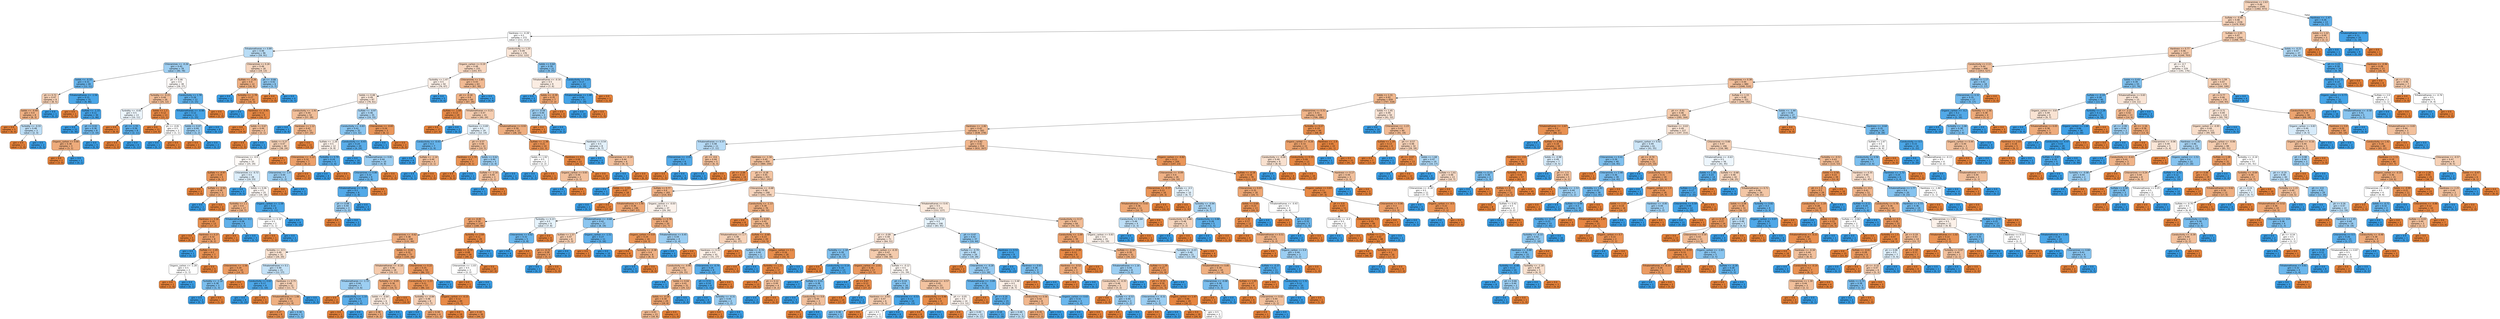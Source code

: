 digraph Tree {
node [shape=box, style="filled, rounded", color="black", fontname=helvetica] ;
edge [fontname=helvetica] ;
0 [label="Chloramines <= 2.63\ngini = 0.48\nsamples = 1549\nvalue = [1482, 973]", fillcolor="#f6d4bb"] ;
1 [label="Sulfate <= -0.86\ngini = 0.48\nsamples = 1536\nvalue = [1479, 956]", fillcolor="#f6d2b9"] ;
0 -> 1 [labeldistance=2.5, labelangle=45, headlabel="True"] ;
2 [label="Hardness <= -0.28\ngini = 0.5\nsamples = 272\nvalue = [211, 213]", fillcolor="#fdfeff"] ;
1 -> 2 ;
3 [label="Trihalomethanes <= 0.89\ngini = 0.48\nsamples = 96\nvalue = [59, 91]", fillcolor="#b9ddf6"] ;
2 -> 3 ;
4 [label="Chloramines <= -0.26\ngini = 0.45\nsamples = 78\nvalue = [40, 78]", fillcolor="#9fcff2"] ;
3 -> 4 ;
5 [label="Solids <= -0.33\ngini = 0.31\nsamples = 40\nvalue = [12, 51]", fillcolor="#68b4eb"] ;
4 -> 5 ;
6 [label="ph <= 0.72\ngini = 0.47\nsamples = 9\nvalue = [8, 5]", fillcolor="#f5d0b5"] ;
5 -> 6 ;
7 [label="Solids <= -0.44\ngini = 0.4\nsamples = 8\nvalue = [8, 3]", fillcolor="#efb083"] ;
6 -> 7 ;
8 [label="gini = 0.0\nsamples = 5\nvalue = [6, 0]", fillcolor="#e58139"] ;
7 -> 8 ;
9 [label="Turbidity <= -0.55\ngini = 0.48\nsamples = 3\nvalue = [2, 3]", fillcolor="#bddef6"] ;
7 -> 9 ;
10 [label="gini = 0.0\nsamples = 1\nvalue = [2, 0]", fillcolor="#e58139"] ;
9 -> 10 ;
11 [label="gini = 0.0\nsamples = 2\nvalue = [0, 3]", fillcolor="#399de5"] ;
9 -> 11 ;
12 [label="gini = 0.0\nsamples = 1\nvalue = [0, 2]", fillcolor="#399de5"] ;
6 -> 12 ;
13 [label="Trihalomethanes <= -1.56\ngini = 0.15\nsamples = 31\nvalue = [4, 46]", fillcolor="#4aa6e7"] ;
5 -> 13 ;
14 [label="gini = 0.0\nsamples = 1\nvalue = [1, 0]", fillcolor="#e58139"] ;
13 -> 14 ;
15 [label="Sulfate <= -1.15\ngini = 0.11\nsamples = 30\nvalue = [3, 46]", fillcolor="#46a3e7"] ;
13 -> 15 ;
16 [label="gini = 0.0\nsamples = 22\nvalue = [0, 36]", fillcolor="#399de5"] ;
15 -> 16 ;
17 [label="ph <= 0.02\ngini = 0.36\nsamples = 8\nvalue = [3, 10]", fillcolor="#74baed"] ;
15 -> 17 ;
18 [label="Organic_carbon <= 0.66\ngini = 0.38\nsamples = 3\nvalue = [3, 1]", fillcolor="#eeab7b"] ;
17 -> 18 ;
19 [label="gini = 0.0\nsamples = 2\nvalue = [3, 0]", fillcolor="#e58139"] ;
18 -> 19 ;
20 [label="gini = 0.0\nsamples = 1\nvalue = [0, 1]", fillcolor="#399de5"] ;
18 -> 20 ;
21 [label="gini = 0.0\nsamples = 5\nvalue = [0, 9]", fillcolor="#399de5"] ;
17 -> 21 ;
22 [label="ph <= 0.46\ngini = 0.5\nsamples = 38\nvalue = [28, 27]", fillcolor="#fefaf8"] ;
4 -> 22 ;
23 [label="Turbidity <= -0.15\ngini = 0.44\nsamples = 26\nvalue = [25, 12]", fillcolor="#f1bd98"] ;
22 -> 23 ;
24 [label="Turbidity <= -0.65\ngini = 0.5\nsamples = 13\nvalue = [10, 11]", fillcolor="#edf6fd"] ;
23 -> 24 ;
25 [label="gini = 0.0\nsamples = 5\nvalue = [8, 0]", fillcolor="#e58139"] ;
24 -> 25 ;
26 [label="ph <= -1.55\ngini = 0.26\nsamples = 8\nvalue = [2, 11]", fillcolor="#5dafea"] ;
24 -> 26 ;
27 [label="gini = 0.0\nsamples = 2\nvalue = [2, 0]", fillcolor="#e58139"] ;
26 -> 27 ;
28 [label="gini = 0.0\nsamples = 6\nvalue = [0, 11]", fillcolor="#399de5"] ;
26 -> 28 ;
29 [label="Solids <= 1.3\ngini = 0.12\nsamples = 13\nvalue = [15, 1]", fillcolor="#e78946"] ;
23 -> 29 ;
30 [label="gini = 0.0\nsamples = 11\nvalue = [14, 0]", fillcolor="#e58139"] ;
29 -> 30 ;
31 [label="ph <= -0.81\ngini = 0.5\nsamples = 2\nvalue = [1, 1]", fillcolor="#ffffff"] ;
29 -> 31 ;
32 [label="gini = 0.0\nsamples = 1\nvalue = [0, 1]", fillcolor="#399de5"] ;
31 -> 32 ;
33 [label="gini = 0.0\nsamples = 1\nvalue = [1, 0]", fillcolor="#e58139"] ;
31 -> 33 ;
34 [label="Conductivity <= 1.78\ngini = 0.28\nsamples = 12\nvalue = [3, 15]", fillcolor="#61b1ea"] ;
22 -> 34 ;
35 [label="Trihalomethanes <= -0.98\ngini = 0.12\nsamples = 11\nvalue = [1, 15]", fillcolor="#46a4e7"] ;
34 -> 35 ;
36 [label="Solids <= 0.47\ngini = 0.44\nsamples = 3\nvalue = [1, 2]", fillcolor="#9ccef2"] ;
35 -> 36 ;
37 [label="gini = 0.0\nsamples = 1\nvalue = [1, 0]", fillcolor="#e58139"] ;
36 -> 37 ;
38 [label="gini = 0.0\nsamples = 2\nvalue = [0, 2]", fillcolor="#399de5"] ;
36 -> 38 ;
39 [label="gini = 0.0\nsamples = 8\nvalue = [0, 13]", fillcolor="#399de5"] ;
35 -> 39 ;
40 [label="gini = 0.0\nsamples = 1\nvalue = [2, 0]", fillcolor="#e58139"] ;
34 -> 40 ;
41 [label="Chloramines <= 0.26\ngini = 0.48\nsamples = 18\nvalue = [19, 13]", fillcolor="#f7d7c0"] ;
3 -> 41 ;
42 [label="Sulfate <= -2.26\ngini = 0.4\nsamples = 12\nvalue = [16, 6]", fillcolor="#efb083"] ;
41 -> 42 ;
43 [label="gini = 0.0\nsamples = 2\nvalue = [0, 3]", fillcolor="#399de5"] ;
42 -> 43 ;
44 [label="Turbidity <= -1.78\ngini = 0.27\nsamples = 10\nvalue = [16, 3]", fillcolor="#ea995e"] ;
42 -> 44 ;
45 [label="gini = 0.0\nsamples = 1\nvalue = [0, 2]", fillcolor="#399de5"] ;
44 -> 45 ;
46 [label="Hardness <= -0.41\ngini = 0.11\nsamples = 9\nvalue = [16, 1]", fillcolor="#e78945"] ;
44 -> 46 ;
47 [label="gini = 0.0\nsamples = 7\nvalue = [14, 0]", fillcolor="#e58139"] ;
46 -> 47 ;
48 [label="Solids <= 0.67\ngini = 0.44\nsamples = 2\nvalue = [2, 1]", fillcolor="#f2c09c"] ;
46 -> 48 ;
49 [label="gini = 0.0\nsamples = 1\nvalue = [2, 0]", fillcolor="#e58139"] ;
48 -> 49 ;
50 [label="gini = 0.0\nsamples = 1\nvalue = [0, 1]", fillcolor="#399de5"] ;
48 -> 50 ;
51 [label="ph <= -0.66\ngini = 0.42\nsamples = 6\nvalue = [3, 7]", fillcolor="#8ec7f0"] ;
41 -> 51 ;
52 [label="gini = 0.0\nsamples = 2\nvalue = [3, 0]", fillcolor="#e58139"] ;
51 -> 52 ;
53 [label="gini = 0.0\nsamples = 4\nvalue = [0, 7]", fillcolor="#399de5"] ;
51 -> 53 ;
54 [label="Conductivity <= 1.25\ngini = 0.49\nsamples = 176\nvalue = [152, 122]", fillcolor="#fae6d8"] ;
2 -> 54 ;
55 [label="Organic_carbon <= 0.19\ngini = 0.48\nsamples = 155\nvalue = [143, 97]", fillcolor="#f7d6bf"] ;
54 -> 55 ;
56 [label="Turbidity <= 1.47\ngini = 0.5\nsamples = 92\nvalue = [76, 67]", fillcolor="#fcf0e8"] ;
55 -> 56 ;
57 [label="Solids <= 0.48\ngini = 0.49\nsamples = 87\nvalue = [76, 61]", fillcolor="#fae6d8"] ;
56 -> 57 ;
58 [label="Conductivity <= -1.91\ngini = 0.44\nsamples = 52\nvalue = [57, 28]", fillcolor="#f2bf9a"] ;
57 -> 58 ;
59 [label="gini = 0.0\nsamples = 1\nvalue = [0, 4]", fillcolor="#399de5"] ;
58 -> 59 ;
60 [label="Hardness <= 1.12\ngini = 0.42\nsamples = 51\nvalue = [57, 24]", fillcolor="#f0b68c"] ;
58 -> 60 ;
61 [label="Solids <= 0.27\ngini = 0.47\nsamples = 40\nvalue = [38, 24]", fillcolor="#f5d1b6"] ;
60 -> 61 ;
62 [label="Chloramines <= -0.9\ngini = 0.5\nsamples = 33\nvalue = [25, 24]", fillcolor="#fefaf7"] ;
61 -> 62 ;
63 [label="Sulfate <= -0.97\ngini = 0.24\nsamples = 5\nvalue = [6, 1]", fillcolor="#e9965a"] ;
62 -> 63 ;
64 [label="gini = 0.0\nsamples = 2\nvalue = [3, 0]", fillcolor="#e58139"] ;
63 -> 64 ;
65 [label="Sulfate <= -0.92\ngini = 0.38\nsamples = 3\nvalue = [3, 1]", fillcolor="#eeab7b"] ;
63 -> 65 ;
66 [label="gini = 0.0\nsamples = 1\nvalue = [0, 1]", fillcolor="#399de5"] ;
65 -> 66 ;
67 [label="gini = 0.0\nsamples = 2\nvalue = [3, 0]", fillcolor="#e58139"] ;
65 -> 67 ;
68 [label="Chloramines <= -0.72\ngini = 0.5\nsamples = 28\nvalue = [19, 23]", fillcolor="#ddeefa"] ;
62 -> 68 ;
69 [label="gini = 0.0\nsamples = 3\nvalue = [0, 5]", fillcolor="#399de5"] ;
68 -> 69 ;
70 [label="Solids <= 0.06\ngini = 0.5\nsamples = 25\nvalue = [19, 18]", fillcolor="#fef8f5"] ;
68 -> 70 ;
71 [label="Turbidity <= 1.1\ngini = 0.4\nsamples = 17\nvalue = [18, 7]", fillcolor="#efb286"] ;
70 -> 71 ;
72 [label="Hardness <= 0.16\ngini = 0.19\nsamples = 13\nvalue = [17, 2]", fillcolor="#e89050"] ;
71 -> 72 ;
73 [label="gini = 0.0\nsamples = 5\nvalue = [9, 0]", fillcolor="#e58139"] ;
72 -> 73 ;
74 [label="Hardness <= 0.27\ngini = 0.32\nsamples = 8\nvalue = [8, 2]", fillcolor="#eca06a"] ;
72 -> 74 ;
75 [label="gini = 0.0\nsamples = 1\nvalue = [0, 1]", fillcolor="#399de5"] ;
74 -> 75 ;
76 [label="Sulfate <= -1.45\ngini = 0.2\nsamples = 7\nvalue = [8, 1]", fillcolor="#e89152"] ;
74 -> 76 ;
77 [label="Organic_carbon <= -1.28\ngini = 0.5\nsamples = 2\nvalue = [1, 1]", fillcolor="#ffffff"] ;
76 -> 77 ;
78 [label="gini = 0.0\nsamples = 1\nvalue = [1, 0]", fillcolor="#e58139"] ;
77 -> 78 ;
79 [label="gini = 0.0\nsamples = 1\nvalue = [0, 1]", fillcolor="#399de5"] ;
77 -> 79 ;
80 [label="gini = 0.0\nsamples = 5\nvalue = [7, 0]", fillcolor="#e58139"] ;
76 -> 80 ;
81 [label="Trihalomethanes <= -0.1\ngini = 0.28\nsamples = 4\nvalue = [1, 5]", fillcolor="#61b1ea"] ;
71 -> 81 ;
82 [label="gini = 0.0\nsamples = 1\nvalue = [1, 0]", fillcolor="#e58139"] ;
81 -> 82 ;
83 [label="gini = 0.0\nsamples = 3\nvalue = [0, 5]", fillcolor="#399de5"] ;
81 -> 83 ;
84 [label="Organic_carbon <= -1.58\ngini = 0.15\nsamples = 8\nvalue = [1, 11]", fillcolor="#4ba6e7"] ;
70 -> 84 ;
85 [label="Chloramines <= 0.32\ngini = 0.5\nsamples = 2\nvalue = [1, 1]", fillcolor="#ffffff"] ;
84 -> 85 ;
86 [label="gini = 0.0\nsamples = 1\nvalue = [1, 0]", fillcolor="#e58139"] ;
85 -> 86 ;
87 [label="gini = 0.0\nsamples = 1\nvalue = [0, 1]", fillcolor="#399de5"] ;
85 -> 87 ;
88 [label="gini = 0.0\nsamples = 6\nvalue = [0, 10]", fillcolor="#399de5"] ;
84 -> 88 ;
89 [label="gini = 0.0\nsamples = 7\nvalue = [13, 0]", fillcolor="#e58139"] ;
61 -> 89 ;
90 [label="gini = 0.0\nsamples = 11\nvalue = [19, 0]", fillcolor="#e58139"] ;
60 -> 90 ;
91 [label="Sulfate <= -0.97\ngini = 0.46\nsamples = 35\nvalue = [19, 33]", fillcolor="#abd5f4"] ;
57 -> 91 ;
92 [label="Conductivity <= -0.83\ngini = 0.41\nsamples = 32\nvalue = [13, 32]", fillcolor="#89c5f0"] ;
91 -> 92 ;
93 [label="Sulfate <= -1.26\ngini = 0.5\nsamples = 12\nvalue = [9, 8]", fillcolor="#fcf1e9"] ;
92 -> 93 ;
94 [label="Chloramines <= -1.12\ngini = 0.32\nsamples = 7\nvalue = [8, 2]", fillcolor="#eca06a"] ;
93 -> 94 ;
95 [label="Chloramines <= -1.9\ngini = 0.44\nsamples = 3\nvalue = [1, 2]", fillcolor="#9ccef2"] ;
94 -> 95 ;
96 [label="gini = 0.0\nsamples = 1\nvalue = [1, 0]", fillcolor="#e58139"] ;
95 -> 96 ;
97 [label="gini = 0.0\nsamples = 2\nvalue = [0, 2]", fillcolor="#399de5"] ;
95 -> 97 ;
98 [label="gini = 0.0\nsamples = 4\nvalue = [7, 0]", fillcolor="#e58139"] ;
94 -> 98 ;
99 [label="Turbidity <= 0.79\ngini = 0.24\nsamples = 5\nvalue = [1, 6]", fillcolor="#5aade9"] ;
93 -> 99 ;
100 [label="gini = 0.0\nsamples = 4\nvalue = [0, 6]", fillcolor="#399de5"] ;
99 -> 100 ;
101 [label="gini = 0.0\nsamples = 1\nvalue = [1, 0]", fillcolor="#e58139"] ;
99 -> 101 ;
102 [label="Conductivity <= -0.43\ngini = 0.24\nsamples = 20\nvalue = [4, 24]", fillcolor="#5aade9"] ;
92 -> 102 ;
103 [label="gini = 0.0\nsamples = 10\nvalue = [0, 16]", fillcolor="#399de5"] ;
102 -> 103 ;
104 [label="Trihalomethanes <= 0.81\ngini = 0.44\nsamples = 10\nvalue = [4, 8]", fillcolor="#9ccef2"] ;
102 -> 104 ;
105 [label="Chloramines <= 0.86\ngini = 0.32\nsamples = 9\nvalue = [2, 8]", fillcolor="#6ab6ec"] ;
104 -> 105 ;
106 [label="Trihalomethanes <= -0.78\ngini = 0.2\nsamples = 8\nvalue = [1, 8]", fillcolor="#52a9e8"] ;
105 -> 106 ;
107 [label="ph <= 0.08\ngini = 0.44\nsamples = 3\nvalue = [1, 2]", fillcolor="#9ccef2"] ;
106 -> 107 ;
108 [label="gini = 0.0\nsamples = 1\nvalue = [1, 0]", fillcolor="#e58139"] ;
107 -> 108 ;
109 [label="gini = 0.0\nsamples = 2\nvalue = [0, 2]", fillcolor="#399de5"] ;
107 -> 109 ;
110 [label="gini = 0.0\nsamples = 5\nvalue = [0, 6]", fillcolor="#399de5"] ;
106 -> 110 ;
111 [label="gini = 0.0\nsamples = 1\nvalue = [1, 0]", fillcolor="#e58139"] ;
105 -> 111 ;
112 [label="gini = 0.0\nsamples = 1\nvalue = [2, 0]", fillcolor="#e58139"] ;
104 -> 112 ;
113 [label="Chloramines <= -0.65\ngini = 0.24\nsamples = 3\nvalue = [6, 1]", fillcolor="#e9965a"] ;
91 -> 113 ;
114 [label="gini = 0.0\nsamples = 1\nvalue = [0, 1]", fillcolor="#399de5"] ;
113 -> 114 ;
115 [label="gini = 0.0\nsamples = 2\nvalue = [6, 0]", fillcolor="#e58139"] ;
113 -> 115 ;
116 [label="gini = 0.0\nsamples = 5\nvalue = [0, 6]", fillcolor="#399de5"] ;
56 -> 116 ;
117 [label="Chloramines <= 1.65\ngini = 0.43\nsamples = 63\nvalue = [67, 30]", fillcolor="#f1b992"] ;
55 -> 117 ;
118 [label="ph <= -0.18\ngini = 0.4\nsamples = 60\nvalue = [67, 26]", fillcolor="#efb286"] ;
117 -> 118 ;
119 [label="Sulfate <= -1.04\ngini = 0.13\nsamples = 19\nvalue = [27, 2]", fillcolor="#e78a48"] ;
118 -> 119 ;
120 [label="gini = 0.0\nsamples = 17\nvalue = [27, 0]", fillcolor="#e58139"] ;
119 -> 120 ;
121 [label="gini = 0.0\nsamples = 2\nvalue = [0, 2]", fillcolor="#399de5"] ;
119 -> 121 ;
122 [label="Trihalomethanes <= 0.21\ngini = 0.47\nsamples = 41\nvalue = [40, 24]", fillcolor="#f5cdb0"] ;
118 -> 122 ;
123 [label="Hardness <= 0.69\ngini = 0.5\nsamples = 19\nvalue = [12, 14]", fillcolor="#e3f1fb"] ;
122 -> 123 ;
124 [label="Conductivity <= -0.43\ngini = 0.3\nsamples = 7\nvalue = [2, 9]", fillcolor="#65b3eb"] ;
123 -> 124 ;
125 [label="gini = 0.0\nsamples = 4\nvalue = [0, 8]", fillcolor="#399de5"] ;
124 -> 125 ;
126 [label="Sulfate <= -1.14\ngini = 0.44\nsamples = 3\nvalue = [2, 1]", fillcolor="#f2c09c"] ;
124 -> 126 ;
127 [label="gini = 0.0\nsamples = 1\nvalue = [0, 1]", fillcolor="#399de5"] ;
126 -> 127 ;
128 [label="gini = 0.0\nsamples = 2\nvalue = [2, 0]", fillcolor="#e58139"] ;
126 -> 128 ;
129 [label="ph <= 0.57\ngini = 0.44\nsamples = 12\nvalue = [10, 5]", fillcolor="#f2c09c"] ;
123 -> 129 ;
130 [label="Hardness <= 1.74\ngini = 0.2\nsamples = 7\nvalue = [8, 1]", fillcolor="#e89152"] ;
129 -> 130 ;
131 [label="gini = 0.0\nsamples = 6\nvalue = [8, 0]", fillcolor="#e58139"] ;
130 -> 131 ;
132 [label="gini = 0.0\nsamples = 1\nvalue = [0, 1]", fillcolor="#399de5"] ;
130 -> 132 ;
133 [label="Solids <= 0.62\ngini = 0.44\nsamples = 5\nvalue = [2, 4]", fillcolor="#9ccef2"] ;
129 -> 133 ;
134 [label="Sulfate <= -2.16\ngini = 0.44\nsamples = 3\nvalue = [2, 1]", fillcolor="#f2c09c"] ;
133 -> 134 ;
135 [label="gini = 0.0\nsamples = 1\nvalue = [0, 1]", fillcolor="#399de5"] ;
134 -> 135 ;
136 [label="gini = 0.0\nsamples = 2\nvalue = [2, 0]", fillcolor="#e58139"] ;
134 -> 136 ;
137 [label="gini = 0.0\nsamples = 2\nvalue = [0, 3]", fillcolor="#399de5"] ;
133 -> 137 ;
138 [label="Trihalomethanes <= 0.93\ngini = 0.39\nsamples = 22\nvalue = [28, 10]", fillcolor="#eeae80"] ;
122 -> 138 ;
139 [label="Sulfate <= -1.38\ngini = 0.21\nsamples = 14\nvalue = [22, 3]", fillcolor="#e99254"] ;
138 -> 139 ;
140 [label="Solids <= 1.92\ngini = 0.5\nsamples = 2\nvalue = [2, 2]", fillcolor="#ffffff"] ;
139 -> 140 ;
141 [label="gini = 0.0\nsamples = 1\nvalue = [0, 2]", fillcolor="#399de5"] ;
140 -> 141 ;
142 [label="gini = 0.0\nsamples = 1\nvalue = [2, 0]", fillcolor="#e58139"] ;
140 -> 142 ;
143 [label="Hardness <= 0.1\ngini = 0.09\nsamples = 12\nvalue = [20, 1]", fillcolor="#e68743"] ;
139 -> 143 ;
144 [label="Organic_carbon <= 0.65\ngini = 0.44\nsamples = 2\nvalue = [2, 1]", fillcolor="#f2c09c"] ;
143 -> 144 ;
145 [label="gini = 0.0\nsamples = 1\nvalue = [0, 1]", fillcolor="#399de5"] ;
144 -> 145 ;
146 [label="gini = 0.0\nsamples = 1\nvalue = [2, 0]", fillcolor="#e58139"] ;
144 -> 146 ;
147 [label="gini = 0.0\nsamples = 10\nvalue = [18, 0]", fillcolor="#e58139"] ;
143 -> 147 ;
148 [label="Hardness <= 0.54\ngini = 0.5\nsamples = 8\nvalue = [6, 7]", fillcolor="#e3f1fb"] ;
138 -> 148 ;
149 [label="gini = 0.0\nsamples = 2\nvalue = [0, 4]", fillcolor="#399de5"] ;
148 -> 149 ;
150 [label="Chloramines <= -0.24\ngini = 0.44\nsamples = 6\nvalue = [6, 3]", fillcolor="#f2c09c"] ;
148 -> 150 ;
151 [label="gini = 0.0\nsamples = 2\nvalue = [0, 3]", fillcolor="#399de5"] ;
150 -> 151 ;
152 [label="gini = 0.0\nsamples = 4\nvalue = [6, 0]", fillcolor="#e58139"] ;
150 -> 152 ;
153 [label="gini = 0.0\nsamples = 3\nvalue = [0, 4]", fillcolor="#399de5"] ;
117 -> 153 ;
154 [label="Solids <= 0.64\ngini = 0.39\nsamples = 21\nvalue = [9, 25]", fillcolor="#80c0ee"] ;
54 -> 154 ;
155 [label="Trihalomethanes <= -0.16\ngini = 0.5\nsamples = 9\nvalue = [7, 6]", fillcolor="#fbede3"] ;
154 -> 155 ;
156 [label="gini = 0.0\nsamples = 2\nvalue = [0, 4]", fillcolor="#399de5"] ;
155 -> 156 ;
157 [label="Solids <= -0.39\ngini = 0.35\nsamples = 7\nvalue = [7, 2]", fillcolor="#eca572"] ;
155 -> 157 ;
158 [label="ph <= -0.59\ngini = 0.44\nsamples = 3\nvalue = [1, 2]", fillcolor="#9ccef2"] ;
157 -> 158 ;
159 [label="gini = 0.0\nsamples = 1\nvalue = [1, 0]", fillcolor="#e58139"] ;
158 -> 159 ;
160 [label="gini = 0.0\nsamples = 2\nvalue = [0, 2]", fillcolor="#399de5"] ;
158 -> 160 ;
161 [label="gini = 0.0\nsamples = 4\nvalue = [6, 0]", fillcolor="#e58139"] ;
157 -> 161 ;
162 [label="Conductivity <= 2.23\ngini = 0.17\nsamples = 12\nvalue = [2, 19]", fillcolor="#4ea7e8"] ;
154 -> 162 ;
163 [label="Trihalomethanes <= 1.48\ngini = 0.09\nsamples = 11\nvalue = [1, 19]", fillcolor="#43a2e6"] ;
162 -> 163 ;
164 [label="gini = 0.0\nsamples = 10\nvalue = [0, 19]", fillcolor="#399de5"] ;
163 -> 164 ;
165 [label="gini = 0.0\nsamples = 1\nvalue = [1, 0]", fillcolor="#e58139"] ;
163 -> 165 ;
166 [label="gini = 0.0\nsamples = 1\nvalue = [1, 0]", fillcolor="#e58139"] ;
162 -> 166 ;
167 [label="Sulfate <= 2.05\ngini = 0.47\nsamples = 1264\nvalue = [1268, 743]", fillcolor="#f4cbad"] ;
1 -> 167 ;
168 [label="Hardness <= 0.77\ngini = 0.46\nsamples = 1227\nvalue = [1244, 703]", fillcolor="#f4c8a9"] ;
167 -> 168 ;
169 [label="Conductivity <= 2.11\ngini = 0.44\nsamples = 998\nvalue = [1053, 527]", fillcolor="#f2c09c"] ;
168 -> 169 ;
170 [label="Chloramines <= 0.39\ngini = 0.44\nsamples = 980\nvalue = [1046, 510]", fillcolor="#f2be9a"] ;
169 -> 170 ;
171 [label="Solids <= 1.31\ngini = 0.42\nsamples = 659\nvalue = [747, 318]", fillcolor="#f0b78d"] ;
170 -> 171 ;
172 [label="Chloramines <= 0.31\ngini = 0.41\nsamples = 609\nvalue = [706, 286]", fillcolor="#f0b489"] ;
171 -> 172 ;
173 [label="Hardness <= -1.82\ngini = 0.42\nsamples = 565\nvalue = [638, 278]", fillcolor="#f0b88f"] ;
172 -> 173 ;
174 [label="Trihalomethanes <= 0.37\ngini = 0.48\nsamples = 11\nvalue = [7, 11]", fillcolor="#b7dbf6"] ;
173 -> 174 ;
175 [label="Chloramines <= -2.01\ngini = 0.2\nsamples = 6\nvalue = [1, 8]", fillcolor="#52a9e8"] ;
174 -> 175 ;
176 [label="gini = 0.0\nsamples = 1\nvalue = [1, 0]", fillcolor="#e58139"] ;
175 -> 176 ;
177 [label="gini = 0.0\nsamples = 5\nvalue = [0, 8]", fillcolor="#399de5"] ;
175 -> 177 ;
178 [label="ph <= -0.6\ngini = 0.44\nsamples = 5\nvalue = [6, 3]", fillcolor="#f2c09c"] ;
174 -> 178 ;
179 [label="gini = 0.0\nsamples = 2\nvalue = [0, 3]", fillcolor="#399de5"] ;
178 -> 179 ;
180 [label="gini = 0.0\nsamples = 3\nvalue = [6, 0]", fillcolor="#e58139"] ;
178 -> 180 ;
181 [label="ph <= 0.82\ngini = 0.42\nsamples = 554\nvalue = [631, 267]", fillcolor="#f0b68d"] ;
173 -> 181 ;
182 [label="Hardness <= -1.34\ngini = 0.45\nsamples = 450\nvalue = [484, 244]", fillcolor="#f2c19d"] ;
181 -> 182 ;
183 [label="ph <= -2.06\ngini = 0.13\nsamples = 19\nvalue = [27, 2]", fillcolor="#e78a48"] ;
182 -> 183 ;
184 [label="gini = 0.0\nsamples = 1\nvalue = [0, 1]", fillcolor="#399de5"] ;
183 -> 184 ;
185 [label="Solids <= -1.22\ngini = 0.07\nsamples = 18\nvalue = [27, 1]", fillcolor="#e68640"] ;
183 -> 185 ;
186 [label="gini = 0.0\nsamples = 1\nvalue = [0, 1]", fillcolor="#399de5"] ;
185 -> 186 ;
187 [label="gini = 0.0\nsamples = 17\nvalue = [27, 0]", fillcolor="#e58139"] ;
185 -> 187 ;
188 [label="ph <= -0.28\ngini = 0.45\nsamples = 431\nvalue = [457, 242]", fillcolor="#f3c4a2"] ;
182 -> 188 ;
189 [label="Sulfate <= 0.77\ngini = 0.4\nsamples = 183\nvalue = [216, 83]", fillcolor="#efb185"] ;
188 -> 189 ;
190 [label="Trihalomethanes <= 1.46\ngini = 0.36\nsamples = 146\nvalue = [187, 57]", fillcolor="#eda775"] ;
189 -> 190 ;
191 [label="ph <= -0.45\ngini = 0.34\nsamples = 137\nvalue = [180, 49]", fillcolor="#eca36f"] ;
190 -> 191 ;
192 [label="Chloramines <= -0.62\ngini = 0.38\nsamples = 108\nvalue = [131, 46]", fillcolor="#eead7f"] ;
191 -> 192 ;
193 [label="Turbidity <= -0.5\ngini = 0.49\nsamples = 31\nvalue = [26, 20]", fillcolor="#f9e2d1"] ;
192 -> 193 ;
194 [label="Chloramines <= -1.56\ngini = 0.29\nsamples = 10\nvalue = [14, 3]", fillcolor="#eb9c63"] ;
193 -> 194 ;
195 [label="Turbidity <= -1.18\ngini = 0.38\nsamples = 3\nvalue = [1, 3]", fillcolor="#7bbeee"] ;
194 -> 195 ;
196 [label="gini = 0.0\nsamples = 2\nvalue = [0, 3]", fillcolor="#399de5"] ;
195 -> 196 ;
197 [label="gini = 0.0\nsamples = 1\nvalue = [1, 0]", fillcolor="#e58139"] ;
195 -> 197 ;
198 [label="gini = 0.0\nsamples = 7\nvalue = [13, 0]", fillcolor="#e58139"] ;
194 -> 198 ;
199 [label="Trihalomethanes <= 0.1\ngini = 0.49\nsamples = 21\nvalue = [12, 17]", fillcolor="#c5e2f7"] ;
193 -> 199 ;
200 [label="Conductivity <= 0.63\ngini = 0.17\nsamples = 9\nvalue = [1, 10]", fillcolor="#4da7e8"] ;
199 -> 200 ;
201 [label="gini = 0.0\nsamples = 8\nvalue = [0, 10]", fillcolor="#399de5"] ;
200 -> 201 ;
202 [label="gini = 0.0\nsamples = 1\nvalue = [1, 0]", fillcolor="#e58139"] ;
200 -> 202 ;
203 [label="Hardness <= 0.75\ngini = 0.48\nsamples = 12\nvalue = [11, 7]", fillcolor="#f6d1b7"] ;
199 -> 203 ;
204 [label="Trihalomethanes <= 1.06\ngini = 0.39\nsamples = 11\nvalue = [11, 4]", fillcolor="#eeaf81"] ;
203 -> 204 ;
205 [label="gini = 0.17\nsamples = 8\nvalue = [10, 1]", fillcolor="#e88e4d"] ;
204 -> 205 ;
206 [label="gini = 0.38\nsamples = 3\nvalue = [1, 3]", fillcolor="#7bbeee"] ;
204 -> 206 ;
207 [label="gini = 0.0\nsamples = 1\nvalue = [0, 3]", fillcolor="#399de5"] ;
203 -> 207 ;
208 [label="Solids <= -0.42\ngini = 0.32\nsamples = 77\nvalue = [105, 26]", fillcolor="#eba06a"] ;
192 -> 208 ;
209 [label="Trihalomethanes <= -0.18\ngini = 0.46\nsamples = 18\nvalue = [19, 11]", fillcolor="#f4caac"] ;
208 -> 209 ;
210 [label="Trihalomethanes <= -1.72\ngini = 0.44\nsamples = 7\nvalue = [3, 6]", fillcolor="#9ccef2"] ;
209 -> 210 ;
211 [label="gini = 0.0\nsamples = 2\nvalue = [2, 0]", fillcolor="#e58139"] ;
210 -> 211 ;
212 [label="Conductivity <= -1.33\ngini = 0.24\nsamples = 5\nvalue = [1, 6]", fillcolor="#5aade9"] ;
210 -> 212 ;
213 [label="gini = 0.0\nsamples = 1\nvalue = [1, 0]", fillcolor="#e58139"] ;
212 -> 213 ;
214 [label="gini = 0.0\nsamples = 4\nvalue = [0, 6]", fillcolor="#399de5"] ;
212 -> 214 ;
215 [label="Turbidity <= -0.05\ngini = 0.36\nsamples = 11\nvalue = [16, 5]", fillcolor="#eda877"] ;
209 -> 215 ;
216 [label="Solids <= -0.64\ngini = 0.5\nsamples = 6\nvalue = [6, 5]", fillcolor="#fbeade"] ;
215 -> 216 ;
217 [label="gini = 0.38\nsamples = 5\nvalue = [6, 2]", fillcolor="#eeab7b"] ;
216 -> 217 ;
218 [label="gini = 0.0\nsamples = 1\nvalue = [0, 3]", fillcolor="#399de5"] ;
216 -> 218 ;
219 [label="gini = 0.0\nsamples = 5\nvalue = [10, 0]", fillcolor="#e58139"] ;
215 -> 219 ;
220 [label="Chloramines <= 0.22\ngini = 0.25\nsamples = 59\nvalue = [86, 15]", fillcolor="#ea975c"] ;
208 -> 220 ;
221 [label="Conductivity <= -1.23\ngini = 0.21\nsamples = 57\nvalue = [86, 12]", fillcolor="#e99355"] ;
220 -> 221 ;
222 [label="Turbidity <= -0.84\ngini = 0.48\nsamples = 8\nvalue = [11, 7]", fillcolor="#f6d1b7"] ;
221 -> 222 ;
223 [label="gini = 0.0\nsamples = 2\nvalue = [0, 4]", fillcolor="#399de5"] ;
222 -> 223 ;
224 [label="gini = 0.34\nsamples = 6\nvalue = [11, 3]", fillcolor="#eca36f"] ;
222 -> 224 ;
225 [label="Organic_carbon <= -0.15\ngini = 0.12\nsamples = 49\nvalue = [75, 5]", fillcolor="#e78946"] ;
221 -> 225 ;
226 [label="gini = 0.0\nsamples = 19\nvalue = [31, 0]", fillcolor="#e58139"] ;
225 -> 226 ;
227 [label="gini = 0.18\nsamples = 30\nvalue = [44, 5]", fillcolor="#e88f50"] ;
225 -> 227 ;
228 [label="gini = 0.0\nsamples = 2\nvalue = [0, 3]", fillcolor="#399de5"] ;
220 -> 228 ;
229 [label="Turbidity <= 2.64\ngini = 0.11\nsamples = 29\nvalue = [49, 3]", fillcolor="#e78945"] ;
191 -> 229 ;
230 [label="Solids <= -0.79\ngini = 0.08\nsamples = 28\nvalue = [49, 2]", fillcolor="#e68641"] ;
229 -> 230 ;
231 [label="Chloramines <= -1.03\ngini = 0.5\nsamples = 3\nvalue = [2, 2]", fillcolor="#ffffff"] ;
230 -> 231 ;
232 [label="gini = 0.0\nsamples = 1\nvalue = [2, 0]", fillcolor="#e58139"] ;
231 -> 232 ;
233 [label="gini = 0.0\nsamples = 2\nvalue = [0, 2]", fillcolor="#399de5"] ;
231 -> 233 ;
234 [label="gini = 0.0\nsamples = 25\nvalue = [47, 0]", fillcolor="#e58139"] ;
230 -> 234 ;
235 [label="gini = 0.0\nsamples = 1\nvalue = [0, 1]", fillcolor="#399de5"] ;
229 -> 235 ;
236 [label="Turbidity <= 0.23\ngini = 0.5\nsamples = 9\nvalue = [7, 8]", fillcolor="#e6f3fc"] ;
190 -> 236 ;
237 [label="Chloramines <= 0.02\ngini = 0.32\nsamples = 5\nvalue = [2, 8]", fillcolor="#6ab6ec"] ;
236 -> 237 ;
238 [label="gini = 0.0\nsamples = 4\nvalue = [0, 8]", fillcolor="#399de5"] ;
237 -> 238 ;
239 [label="gini = 0.0\nsamples = 1\nvalue = [2, 0]", fillcolor="#e58139"] ;
237 -> 239 ;
240 [label="gini = 0.0\nsamples = 4\nvalue = [5, 0]", fillcolor="#e58139"] ;
236 -> 240 ;
241 [label="Organic_carbon <= -0.03\ngini = 0.5\nsamples = 37\nvalue = [29, 26]", fillcolor="#fcf2eb"] ;
189 -> 241 ;
242 [label="Trihalomethanes <= -0.68\ngini = 0.42\nsamples = 17\nvalue = [8, 19]", fillcolor="#8cc6f0"] ;
241 -> 242 ;
243 [label="Sulfate <= 1.57\ngini = 0.47\nsamples = 6\nvalue = [5, 3]", fillcolor="#f5cdb0"] ;
242 -> 243 ;
244 [label="ph <= -0.72\ngini = 0.28\nsamples = 4\nvalue = [5, 1]", fillcolor="#ea9a61"] ;
243 -> 244 ;
245 [label="gini = 0.0\nsamples = 1\nvalue = [0, 1]", fillcolor="#399de5"] ;
244 -> 245 ;
246 [label="gini = 0.0\nsamples = 3\nvalue = [5, 0]", fillcolor="#e58139"] ;
244 -> 246 ;
247 [label="gini = 0.0\nsamples = 2\nvalue = [0, 2]", fillcolor="#399de5"] ;
243 -> 247 ;
248 [label="Organic_carbon <= -1.51\ngini = 0.27\nsamples = 11\nvalue = [3, 16]", fillcolor="#5eafea"] ;
242 -> 248 ;
249 [label="gini = 0.0\nsamples = 1\nvalue = [3, 0]", fillcolor="#e58139"] ;
248 -> 249 ;
250 [label="gini = 0.0\nsamples = 10\nvalue = [0, 16]", fillcolor="#399de5"] ;
248 -> 250 ;
251 [label="Turbidity <= 0.78\ngini = 0.38\nsamples = 20\nvalue = [21, 7]", fillcolor="#eeab7b"] ;
241 -> 251 ;
252 [label="Organic_carbon <= 0.9\ngini = 0.24\nsamples = 16\nvalue = [19, 3]", fillcolor="#e99558"] ;
251 -> 252 ;
253 [label="gini = 0.0\nsamples = 8\nvalue = [11, 0]", fillcolor="#e58139"] ;
252 -> 253 ;
254 [label="Turbidity <= -0.38\ngini = 0.4\nsamples = 8\nvalue = [8, 3]", fillcolor="#efb083"] ;
252 -> 254 ;
255 [label="gini = 0.0\nsamples = 3\nvalue = [0, 3]", fillcolor="#399de5"] ;
254 -> 255 ;
256 [label="gini = 0.0\nsamples = 5\nvalue = [8, 0]", fillcolor="#e58139"] ;
254 -> 256 ;
257 [label="Trihalomethanes <= 0.45\ngini = 0.44\nsamples = 4\nvalue = [2, 4]", fillcolor="#9ccef2"] ;
251 -> 257 ;
258 [label="gini = 0.0\nsamples = 2\nvalue = [0, 4]", fillcolor="#399de5"] ;
257 -> 258 ;
259 [label="gini = 0.0\nsamples = 2\nvalue = [2, 0]", fillcolor="#e58139"] ;
257 -> 259 ;
260 [label="Chloramines <= -0.68\ngini = 0.48\nsamples = 248\nvalue = [241, 159]", fillcolor="#f6d4bc"] ;
188 -> 260 ;
261 [label="Conductivity <= -1.13\ngini = 0.39\nsamples = 76\nvalue = [88, 32]", fillcolor="#eeaf81"] ;
260 -> 261 ;
262 [label="gini = 0.0\nsamples = 8\nvalue = [13, 0]", fillcolor="#e58139"] ;
261 -> 262 ;
263 [label="Solids <= 0.09\ngini = 0.42\nsamples = 68\nvalue = [75, 32]", fillcolor="#f0b78d"] ;
261 -> 263 ;
264 [label="Trihalomethanes <= 1.7\ngini = 0.48\nsamples = 48\nvalue = [42, 27]", fillcolor="#f6d2b8"] ;
263 -> 264 ;
265 [label="Hardness <= 0.31\ngini = 0.5\nsamples = 41\nvalue = [31, 27]", fillcolor="#fcefe5"] ;
264 -> 265 ;
266 [label="Conductivity <= -0.96\ngini = 0.45\nsamples = 32\nvalue = [29, 15]", fillcolor="#f2c29f"] ;
265 -> 266 ;
267 [label="gini = 0.0\nsamples = 1\nvalue = [0, 3]", fillcolor="#399de5"] ;
266 -> 267 ;
268 [label="Solids <= 0.04\ngini = 0.41\nsamples = 31\nvalue = [29, 12]", fillcolor="#f0b58b"] ;
266 -> 268 ;
269 [label="Solids <= -0.19\ngini = 0.34\nsamples = 29\nvalue = [29, 8]", fillcolor="#eca470"] ;
268 -> 269 ;
270 [label="gini = 0.43\nsamples = 23\nvalue = [18, 8]", fillcolor="#f1b991"] ;
269 -> 270 ;
271 [label="gini = 0.0\nsamples = 6\nvalue = [11, 0]", fillcolor="#e58139"] ;
269 -> 271 ;
272 [label="gini = 0.0\nsamples = 2\nvalue = [0, 4]", fillcolor="#399de5"] ;
268 -> 272 ;
273 [label="Chloramines <= -0.74\ngini = 0.24\nsamples = 9\nvalue = [2, 12]", fillcolor="#5aade9"] ;
265 -> 273 ;
274 [label="ph <= 0.51\ngini = 0.14\nsamples = 8\nvalue = [1, 12]", fillcolor="#49a5e7"] ;
273 -> 274 ;
275 [label="gini = 0.0\nsamples = 6\nvalue = [0, 10]", fillcolor="#399de5"] ;
274 -> 275 ;
276 [label="Turbidity <= -0.31\ngini = 0.44\nsamples = 2\nvalue = [1, 2]", fillcolor="#9ccef2"] ;
274 -> 276 ;
277 [label="gini = 0.0\nsamples = 1\nvalue = [1, 0]", fillcolor="#e58139"] ;
276 -> 277 ;
278 [label="gini = 0.0\nsamples = 1\nvalue = [0, 2]", fillcolor="#399de5"] ;
276 -> 278 ;
279 [label="gini = 0.0\nsamples = 1\nvalue = [1, 0]", fillcolor="#e58139"] ;
273 -> 279 ;
280 [label="gini = 0.0\nsamples = 7\nvalue = [11, 0]", fillcolor="#e58139"] ;
264 -> 280 ;
281 [label="Sulfate <= -0.68\ngini = 0.23\nsamples = 20\nvalue = [33, 5]", fillcolor="#e99457"] ;
263 -> 281 ;
282 [label="Sulfate <= -0.74\ngini = 0.44\nsamples = 2\nvalue = [1, 2]", fillcolor="#9ccef2"] ;
281 -> 282 ;
283 [label="gini = 0.0\nsamples = 1\nvalue = [1, 0]", fillcolor="#e58139"] ;
282 -> 283 ;
284 [label="gini = 0.0\nsamples = 1\nvalue = [0, 2]", fillcolor="#399de5"] ;
282 -> 284 ;
285 [label="Organic_carbon <= 1.1\ngini = 0.16\nsamples = 18\nvalue = [32, 3]", fillcolor="#e78d4c"] ;
281 -> 285 ;
286 [label="Turbidity <= 1.21\ngini = 0.11\nsamples = 17\nvalue = [32, 2]", fillcolor="#e78945"] ;
285 -> 286 ;
287 [label="gini = 0.0\nsamples = 13\nvalue = [28, 0]", fillcolor="#e58139"] ;
286 -> 287 ;
288 [label="ph <= 0.12\ngini = 0.44\nsamples = 4\nvalue = [4, 2]", fillcolor="#f2c09c"] ;
286 -> 288 ;
289 [label="gini = 0.0\nsamples = 2\nvalue = [0, 2]", fillcolor="#399de5"] ;
288 -> 289 ;
290 [label="gini = 0.0\nsamples = 2\nvalue = [4, 0]", fillcolor="#e58139"] ;
288 -> 290 ;
291 [label="gini = 0.0\nsamples = 1\nvalue = [0, 1]", fillcolor="#399de5"] ;
285 -> 291 ;
292 [label="Trihalomethanes <= 0.41\ngini = 0.5\nsamples = 172\nvalue = [153, 127]", fillcolor="#fbeadd"] ;
260 -> 292 ;
293 [label="Turbidity <= 0.59\ngini = 0.5\nsamples = 108\nvalue = [83, 95]", fillcolor="#e6f3fc"] ;
292 -> 293 ;
294 [label="ph <= -0.09\ngini = 0.49\nsamples = 71\nvalue = [64, 51]", fillcolor="#fae5d7"] ;
293 -> 294 ;
295 [label="Turbidity <= -1.18\ngini = 0.39\nsamples = 15\nvalue = [6, 17]", fillcolor="#7fc0ee"] ;
294 -> 295 ;
296 [label="gini = 0.0\nsamples = 2\nvalue = [4, 0]", fillcolor="#e58139"] ;
295 -> 296 ;
297 [label="Conductivity <= 0.14\ngini = 0.19\nsamples = 13\nvalue = [2, 17]", fillcolor="#50a9e8"] ;
295 -> 297 ;
298 [label="gini = 0.0\nsamples = 7\nvalue = [0, 11]", fillcolor="#399de5"] ;
297 -> 298 ;
299 [label="Sulfate <= 0.41\ngini = 0.38\nsamples = 6\nvalue = [2, 6]", fillcolor="#7bbeee"] ;
297 -> 299 ;
300 [label="gini = 0.0\nsamples = 3\nvalue = [0, 5]", fillcolor="#399de5"] ;
299 -> 300 ;
301 [label="Conductivity <= 0.8\ngini = 0.44\nsamples = 3\nvalue = [2, 1]", fillcolor="#f2c09c"] ;
299 -> 301 ;
302 [label="gini = 0.0\nsamples = 2\nvalue = [2, 0]", fillcolor="#e58139"] ;
301 -> 302 ;
303 [label="gini = 0.0\nsamples = 1\nvalue = [0, 1]", fillcolor="#399de5"] ;
301 -> 303 ;
304 [label="Organic_carbon <= -0.35\ngini = 0.47\nsamples = 56\nvalue = [58, 34]", fillcolor="#f4cbad"] ;
294 -> 304 ;
305 [label="Organic_carbon <= -2.01\ngini = 0.26\nsamples = 17\nvalue = [27, 5]", fillcolor="#ea985e"] ;
304 -> 305 ;
306 [label="gini = 0.0\nsamples = 1\nvalue = [0, 3]", fillcolor="#399de5"] ;
305 -> 306 ;
307 [label="ph <= 0.67\ngini = 0.13\nsamples = 16\nvalue = [27, 2]", fillcolor="#e78a48"] ;
305 -> 307 ;
308 [label="gini = 0.0\nsamples = 14\nvalue = [27, 0]", fillcolor="#e58139"] ;
307 -> 308 ;
309 [label="gini = 0.0\nsamples = 2\nvalue = [0, 2]", fillcolor="#399de5"] ;
307 -> 309 ;
310 [label="Sulfate <= -0.12\ngini = 0.5\nsamples = 39\nvalue = [31, 29]", fillcolor="#fdf7f2"] ;
304 -> 310 ;
311 [label="ph <= 0.14\ngini = 0.4\nsamples = 16\nvalue = [6, 16]", fillcolor="#83c2ef"] ;
310 -> 311 ;
312 [label="Hardness <= -0.43\ngini = 0.47\nsamples = 6\nvalue = [5, 3]", fillcolor="#f5cdb0"] ;
311 -> 312 ;
313 [label="gini = 0.38\nsamples = 3\nvalue = [1, 3]", fillcolor="#7bbeee"] ;
312 -> 313 ;
314 [label="gini = 0.0\nsamples = 3\nvalue = [4, 0]", fillcolor="#e58139"] ;
312 -> 314 ;
315 [label="Chloramines <= -0.53\ngini = 0.13\nsamples = 10\nvalue = [1, 13]", fillcolor="#48a5e7"] ;
311 -> 315 ;
316 [label="gini = 0.5\nsamples = 2\nvalue = [1, 1]", fillcolor="#ffffff"] ;
315 -> 316 ;
317 [label="gini = 0.0\nsamples = 8\nvalue = [0, 12]", fillcolor="#399de5"] ;
315 -> 317 ;
318 [label="Trihalomethanes <= -0.57\ngini = 0.45\nsamples = 23\nvalue = [25, 13]", fillcolor="#f3c3a0"] ;
310 -> 318 ;
319 [label="Conductivity <= 0.46\ngini = 0.14\nsamples = 9\nvalue = [12, 1]", fillcolor="#e78c49"] ;
318 -> 319 ;
320 [label="gini = 0.0\nsamples = 8\nvalue = [12, 0]", fillcolor="#e58139"] ;
319 -> 320 ;
321 [label="gini = 0.0\nsamples = 1\nvalue = [0, 1]", fillcolor="#399de5"] ;
319 -> 321 ;
322 [label="ph <= -0.05\ngini = 0.5\nsamples = 14\nvalue = [13, 12]", fillcolor="#fdf5f0"] ;
318 -> 322 ;
323 [label="gini = 0.0\nsamples = 2\nvalue = [4, 0]", fillcolor="#e58139"] ;
322 -> 323 ;
324 [label="gini = 0.49\nsamples = 12\nvalue = [9, 12]", fillcolor="#cee6f8"] ;
322 -> 324 ;
325 [label="ph <= 0.47\ngini = 0.42\nsamples = 37\nvalue = [19, 44]", fillcolor="#8ec7f0"] ;
293 -> 325 ;
326 [label="Sulfate <= -0.79\ngini = 0.48\nsamples = 29\nvalue = [18, 28]", fillcolor="#b8dcf6"] ;
325 -> 326 ;
327 [label="gini = 0.0\nsamples = 2\nvalue = [5, 0]", fillcolor="#e58139"] ;
326 -> 327 ;
328 [label="Chloramines <= -0.28\ngini = 0.43\nsamples = 27\nvalue = [13, 28]", fillcolor="#95caf1"] ;
326 -> 328 ;
329 [label="Trihalomethanes <= -3.09\ngini = 0.31\nsamples = 16\nvalue = [5, 21]", fillcolor="#68b4eb"] ;
328 -> 329 ;
330 [label="gini = 0.0\nsamples = 1\nvalue = [1, 0]", fillcolor="#e58139"] ;
329 -> 330 ;
331 [label="ph <= 0.16\ngini = 0.27\nsamples = 15\nvalue = [4, 21]", fillcolor="#5fb0ea"] ;
329 -> 331 ;
332 [label="gini = 0.18\nsamples = 13\nvalue = [2, 18]", fillcolor="#4fa8e8"] ;
331 -> 332 ;
333 [label="gini = 0.48\nsamples = 2\nvalue = [2, 3]", fillcolor="#bddef6"] ;
331 -> 333 ;
334 [label="Hardness <= 0.48\ngini = 0.5\nsamples = 11\nvalue = [8, 7]", fillcolor="#fcefe6"] ;
328 -> 334 ;
335 [label="Conductivity <= 0.56\ngini = 0.42\nsamples = 8\nvalue = [7, 3]", fillcolor="#f0b78e"] ;
334 -> 335 ;
336 [label="gini = 0.35\nsamples = 7\nvalue = [7, 2]", fillcolor="#eca572"] ;
335 -> 336 ;
337 [label="gini = 0.0\nsamples = 1\nvalue = [0, 1]", fillcolor="#399de5"] ;
335 -> 337 ;
338 [label="Organic_carbon <= 0.63\ngini = 0.32\nsamples = 3\nvalue = [1, 4]", fillcolor="#6ab6ec"] ;
334 -> 338 ;
339 [label="gini = 0.0\nsamples = 2\nvalue = [0, 4]", fillcolor="#399de5"] ;
338 -> 339 ;
340 [label="gini = 0.0\nsamples = 1\nvalue = [1, 0]", fillcolor="#e58139"] ;
338 -> 340 ;
341 [label="Hardness <= 0.51\ngini = 0.11\nsamples = 8\nvalue = [1, 16]", fillcolor="#45a3e7"] ;
325 -> 341 ;
342 [label="gini = 0.0\nsamples = 5\nvalue = [0, 13]", fillcolor="#399de5"] ;
341 -> 342 ;
343 [label="Hardness <= 0.65\ngini = 0.38\nsamples = 3\nvalue = [1, 3]", fillcolor="#7bbeee"] ;
341 -> 343 ;
344 [label="gini = 0.0\nsamples = 1\nvalue = [1, 0]", fillcolor="#e58139"] ;
343 -> 344 ;
345 [label="gini = 0.0\nsamples = 2\nvalue = [0, 3]", fillcolor="#399de5"] ;
343 -> 345 ;
346 [label="Conductivity <= 0.17\ngini = 0.43\nsamples = 64\nvalue = [70, 32]", fillcolor="#f1bb94"] ;
292 -> 346 ;
347 [label="Conductivity <= -1.09\ngini = 0.33\nsamples = 39\nvalue = [49, 13]", fillcolor="#eca26e"] ;
346 -> 347 ;
348 [label="Hardness <= -0.26\ngini = 0.12\nsamples = 8\nvalue = [15, 1]", fillcolor="#e78946"] ;
347 -> 348 ;
349 [label="Hardness <= -0.52\ngini = 0.38\nsamples = 3\nvalue = [3, 1]", fillcolor="#eeab7b"] ;
348 -> 349 ;
350 [label="gini = 0.0\nsamples = 2\nvalue = [3, 0]", fillcolor="#e58139"] ;
349 -> 350 ;
351 [label="gini = 0.0\nsamples = 1\nvalue = [0, 1]", fillcolor="#399de5"] ;
349 -> 351 ;
352 [label="gini = 0.0\nsamples = 5\nvalue = [12, 0]", fillcolor="#e58139"] ;
348 -> 352 ;
353 [label="Sulfate <= -0.32\ngini = 0.39\nsamples = 31\nvalue = [34, 12]", fillcolor="#eead7f"] ;
347 -> 353 ;
354 [label="Trihalomethanes <= 1.16\ngini = 0.44\nsamples = 8\nvalue = [3, 6]", fillcolor="#9ccef2"] ;
353 -> 354 ;
355 [label="Conductivity <= -0.35\ngini = 0.48\nsamples = 5\nvalue = [3, 2]", fillcolor="#f6d5bd"] ;
354 -> 355 ;
356 [label="gini = 0.0\nsamples = 2\nvalue = [2, 0]", fillcolor="#e58139"] ;
355 -> 356 ;
357 [label="Sulfate <= -0.53\ngini = 0.44\nsamples = 3\nvalue = [1, 2]", fillcolor="#9ccef2"] ;
355 -> 357 ;
358 [label="gini = 0.0\nsamples = 1\nvalue = [1, 0]", fillcolor="#e58139"] ;
357 -> 358 ;
359 [label="gini = 0.0\nsamples = 2\nvalue = [0, 2]", fillcolor="#399de5"] ;
357 -> 359 ;
360 [label="gini = 0.0\nsamples = 3\nvalue = [0, 4]", fillcolor="#399de5"] ;
354 -> 360 ;
361 [label="Sulfate <= 1.29\ngini = 0.27\nsamples = 23\nvalue = [31, 6]", fillcolor="#ea995f"] ;
353 -> 361 ;
362 [label="ph <= -0.15\ngini = 0.16\nsamples = 22\nvalue = [31, 3]", fillcolor="#e88d4c"] ;
361 -> 362 ;
363 [label="Chloramines <= -0.31\ngini = 0.44\nsamples = 2\nvalue = [1, 2]", fillcolor="#9ccef2"] ;
362 -> 363 ;
364 [label="gini = 0.0\nsamples = 1\nvalue = [1, 0]", fillcolor="#e58139"] ;
363 -> 364 ;
365 [label="gini = 0.0\nsamples = 1\nvalue = [0, 2]", fillcolor="#399de5"] ;
363 -> 365 ;
366 [label="Organic_carbon <= 1.47\ngini = 0.06\nsamples = 20\nvalue = [30, 1]", fillcolor="#e68540"] ;
362 -> 366 ;
367 [label="gini = 0.0\nsamples = 18\nvalue = [29, 0]", fillcolor="#e58139"] ;
366 -> 367 ;
368 [label="gini = 0.5\nsamples = 2\nvalue = [1, 1]", fillcolor="#ffffff"] ;
366 -> 368 ;
369 [label="gini = 0.0\nsamples = 1\nvalue = [0, 3]", fillcolor="#399de5"] ;
361 -> 369 ;
370 [label="Organic_carbon <= 0.83\ngini = 0.5\nsamples = 25\nvalue = [21, 19]", fillcolor="#fdf3ec"] ;
346 -> 370 ;
371 [label="Turbidity <= -0.23\ngini = 0.48\nsamples = 21\nvalue = [13, 19]", fillcolor="#c0e0f7"] ;
370 -> 371 ;
372 [label="Trihalomethanes <= 0.85\ngini = 0.39\nsamples = 10\nvalue = [11, 4]", fillcolor="#eeaf81"] ;
371 -> 372 ;
373 [label="Chloramines <= -0.08\ngini = 0.38\nsamples = 2\nvalue = [1, 3]", fillcolor="#7bbeee"] ;
372 -> 373 ;
374 [label="gini = 0.0\nsamples = 1\nvalue = [1, 0]", fillcolor="#e58139"] ;
373 -> 374 ;
375 [label="gini = 0.0\nsamples = 1\nvalue = [0, 3]", fillcolor="#399de5"] ;
373 -> 375 ;
376 [label="Sulfate <= 1.05\ngini = 0.17\nsamples = 8\nvalue = [10, 1]", fillcolor="#e88e4d"] ;
372 -> 376 ;
377 [label="gini = 0.0\nsamples = 6\nvalue = [8, 0]", fillcolor="#e58139"] ;
376 -> 377 ;
378 [label="Chloramines <= 0.02\ngini = 0.44\nsamples = 2\nvalue = [2, 1]", fillcolor="#f2c09c"] ;
376 -> 378 ;
379 [label="gini = 0.0\nsamples = 1\nvalue = [2, 0]", fillcolor="#e58139"] ;
378 -> 379 ;
380 [label="gini = 0.0\nsamples = 1\nvalue = [0, 1]", fillcolor="#399de5"] ;
378 -> 380 ;
381 [label="Sulfate <= -0.37\ngini = 0.21\nsamples = 11\nvalue = [2, 15]", fillcolor="#53aae8"] ;
371 -> 381 ;
382 [label="gini = 0.0\nsamples = 1\nvalue = [1, 0]", fillcolor="#e58139"] ;
381 -> 382 ;
383 [label="Conductivity <= 1.31\ngini = 0.12\nsamples = 10\nvalue = [1, 15]", fillcolor="#46a4e7"] ;
381 -> 383 ;
384 [label="gini = 0.0\nsamples = 9\nvalue = [0, 15]", fillcolor="#399de5"] ;
383 -> 384 ;
385 [label="gini = 0.0\nsamples = 1\nvalue = [1, 0]", fillcolor="#e58139"] ;
383 -> 385 ;
386 [label="gini = 0.0\nsamples = 4\nvalue = [8, 0]", fillcolor="#e58139"] ;
370 -> 386 ;
387 [label="Organic_carbon <= -0.82\ngini = 0.23\nsamples = 104\nvalue = [147, 23]", fillcolor="#e99558"] ;
181 -> 387 ;
388 [label="Chloramines <= -0.09\ngini = 0.4\nsamples = 26\nvalue = [26, 10]", fillcolor="#efb185"] ;
387 -> 388 ;
389 [label="Chloramines <= -0.37\ngini = 0.23\nsamples = 16\nvalue = [20, 3]", fillcolor="#e99457"] ;
388 -> 389 ;
390 [label="Trihalomethanes <= 0.02\ngini = 0.36\nsamples = 11\nvalue = [10, 3]", fillcolor="#eda774"] ;
389 -> 390 ;
391 [label="Conductivity <= 0.84\ngini = 0.48\nsamples = 4\nvalue = [2, 3]", fillcolor="#bddef6"] ;
390 -> 391 ;
392 [label="gini = 0.0\nsamples = 3\nvalue = [0, 3]", fillcolor="#399de5"] ;
391 -> 392 ;
393 [label="gini = 0.0\nsamples = 1\nvalue = [2, 0]", fillcolor="#e58139"] ;
391 -> 393 ;
394 [label="gini = 0.0\nsamples = 7\nvalue = [8, 0]", fillcolor="#e58139"] ;
390 -> 394 ;
395 [label="gini = 0.0\nsamples = 5\nvalue = [10, 0]", fillcolor="#e58139"] ;
389 -> 395 ;
396 [label="Sulfate <= -0.5\ngini = 0.5\nsamples = 10\nvalue = [6, 7]", fillcolor="#e3f1fb"] ;
388 -> 396 ;
397 [label="gini = 0.0\nsamples = 2\nvalue = [2, 0]", fillcolor="#e58139"] ;
396 -> 397 ;
398 [label="Turbidity <= -0.94\ngini = 0.46\nsamples = 8\nvalue = [4, 7]", fillcolor="#aad5f4"] ;
396 -> 398 ;
399 [label="Conductivity <= 0.46\ngini = 0.48\nsamples = 3\nvalue = [3, 2]", fillcolor="#f6d5bd"] ;
398 -> 399 ;
400 [label="gini = 0.0\nsamples = 1\nvalue = [0, 2]", fillcolor="#399de5"] ;
399 -> 400 ;
401 [label="gini = 0.0\nsamples = 2\nvalue = [3, 0]", fillcolor="#e58139"] ;
399 -> 401 ;
402 [label="Conductivity <= 0.88\ngini = 0.28\nsamples = 5\nvalue = [1, 5]", fillcolor="#61b1ea"] ;
398 -> 402 ;
403 [label="gini = 0.0\nsamples = 4\nvalue = [0, 5]", fillcolor="#399de5"] ;
402 -> 403 ;
404 [label="gini = 0.0\nsamples = 1\nvalue = [1, 0]", fillcolor="#e58139"] ;
402 -> 404 ;
405 [label="Sulfate <= -0.18\ngini = 0.18\nsamples = 78\nvalue = [121, 13]", fillcolor="#e88f4e"] ;
387 -> 405 ;
406 [label="Chloramines <= 0.03\ngini = 0.35\nsamples = 18\nvalue = [24, 7]", fillcolor="#eda673"] ;
405 -> 406 ;
407 [label="Solids <= 0.64\ngini = 0.23\nsamples = 13\nvalue = [20, 3]", fillcolor="#e99457"] ;
406 -> 407 ;
408 [label="ph <= 1.32\ngini = 0.17\nsamples = 12\nvalue = [20, 2]", fillcolor="#e88e4d"] ;
407 -> 408 ;
409 [label="gini = 0.0\nsamples = 6\nvalue = [15, 0]", fillcolor="#e58139"] ;
408 -> 409 ;
410 [label="Trihalomethanes <= 0.51\ngini = 0.41\nsamples = 6\nvalue = [5, 2]", fillcolor="#efb388"] ;
408 -> 410 ;
411 [label="gini = 0.0\nsamples = 3\nvalue = [4, 0]", fillcolor="#e58139"] ;
410 -> 411 ;
412 [label="Organic_carbon <= 0.4\ngini = 0.44\nsamples = 3\nvalue = [1, 2]", fillcolor="#9ccef2"] ;
410 -> 412 ;
413 [label="gini = 0.0\nsamples = 2\nvalue = [0, 2]", fillcolor="#399de5"] ;
412 -> 413 ;
414 [label="gini = 0.0\nsamples = 1\nvalue = [1, 0]", fillcolor="#e58139"] ;
412 -> 414 ;
415 [label="gini = 0.0\nsamples = 1\nvalue = [0, 1]", fillcolor="#399de5"] ;
407 -> 415 ;
416 [label="Trihalomethanes <= -0.43\ngini = 0.5\nsamples = 5\nvalue = [4, 4]", fillcolor="#ffffff"] ;
406 -> 416 ;
417 [label="gini = 0.0\nsamples = 2\nvalue = [3, 0]", fillcolor="#e58139"] ;
416 -> 417 ;
418 [label="ph <= 2.07\ngini = 0.32\nsamples = 3\nvalue = [1, 4]", fillcolor="#6ab6ec"] ;
416 -> 418 ;
419 [label="gini = 0.0\nsamples = 2\nvalue = [0, 4]", fillcolor="#399de5"] ;
418 -> 419 ;
420 [label="gini = 0.0\nsamples = 1\nvalue = [1, 0]", fillcolor="#e58139"] ;
418 -> 420 ;
421 [label="Organic_carbon <= 0.83\ngini = 0.11\nsamples = 60\nvalue = [97, 6]", fillcolor="#e78945"] ;
405 -> 421 ;
422 [label="ph <= 0.9\ngini = 0.07\nsamples = 51\nvalue = [84, 3]", fillcolor="#e68640"] ;
421 -> 422 ;
423 [label="Conductivity <= -0.4\ngini = 0.5\nsamples = 2\nvalue = [1, 1]", fillcolor="#ffffff"] ;
422 -> 423 ;
424 [label="gini = 0.0\nsamples = 1\nvalue = [0, 1]", fillcolor="#399de5"] ;
423 -> 424 ;
425 [label="gini = 0.0\nsamples = 1\nvalue = [1, 0]", fillcolor="#e58139"] ;
423 -> 425 ;
426 [label="Chloramines <= 0.2\ngini = 0.05\nsamples = 49\nvalue = [83, 2]", fillcolor="#e6843e"] ;
422 -> 426 ;
427 [label="Sulfate <= 1.17\ngini = 0.02\nsamples = 48\nvalue = [83, 1]", fillcolor="#e5833b"] ;
426 -> 427 ;
428 [label="gini = 0.0\nsamples = 38\nvalue = [66, 0]", fillcolor="#e58139"] ;
427 -> 428 ;
429 [label="Turbidity <= -1.62\ngini = 0.1\nsamples = 10\nvalue = [17, 1]", fillcolor="#e78845"] ;
427 -> 429 ;
430 [label="gini = 0.0\nsamples = 1\nvalue = [0, 1]", fillcolor="#399de5"] ;
429 -> 430 ;
431 [label="gini = 0.0\nsamples = 9\nvalue = [17, 0]", fillcolor="#e58139"] ;
429 -> 431 ;
432 [label="gini = 0.0\nsamples = 1\nvalue = [0, 1]", fillcolor="#399de5"] ;
426 -> 432 ;
433 [label="Chloramines <= 0.06\ngini = 0.3\nsamples = 9\nvalue = [13, 3]", fillcolor="#eb9e67"] ;
421 -> 433 ;
434 [label="gini = 0.0\nsamples = 7\nvalue = [13, 0]", fillcolor="#e58139"] ;
433 -> 434 ;
435 [label="gini = 0.0\nsamples = 2\nvalue = [0, 3]", fillcolor="#399de5"] ;
433 -> 435 ;
436 [label="Turbidity <= 0.27\ngini = 0.19\nsamples = 44\nvalue = [68, 8]", fillcolor="#e89050"] ;
172 -> 436 ;
437 [label="Organic_carbon <= -0.26\ngini = 0.33\nsamples = 22\nvalue = [27, 7]", fillcolor="#eca26c"] ;
436 -> 437 ;
438 [label="Conductivity <= -0.06\ngini = 0.49\nsamples = 9\nvalue = [8, 6]", fillcolor="#f8e0ce"] ;
437 -> 438 ;
439 [label="gini = 0.0\nsamples = 5\nvalue = [0, 6]", fillcolor="#399de5"] ;
438 -> 439 ;
440 [label="gini = 0.0\nsamples = 4\nvalue = [8, 0]", fillcolor="#e58139"] ;
438 -> 440 ;
441 [label="Conductivity <= 0.33\ngini = 0.09\nsamples = 13\nvalue = [19, 1]", fillcolor="#e68843"] ;
437 -> 441 ;
442 [label="gini = 0.0\nsamples = 10\nvalue = [17, 0]", fillcolor="#e58139"] ;
441 -> 442 ;
443 [label="Hardness <= 0.17\ngini = 0.44\nsamples = 3\nvalue = [2, 1]", fillcolor="#f2c09c"] ;
441 -> 443 ;
444 [label="gini = 0.0\nsamples = 1\nvalue = [0, 1]", fillcolor="#399de5"] ;
443 -> 444 ;
445 [label="gini = 0.0\nsamples = 2\nvalue = [2, 0]", fillcolor="#e58139"] ;
443 -> 445 ;
446 [label="Hardness <= -1.9\ngini = 0.05\nsamples = 22\nvalue = [41, 1]", fillcolor="#e6843e"] ;
436 -> 446 ;
447 [label="gini = 0.0\nsamples = 1\nvalue = [0, 1]", fillcolor="#399de5"] ;
446 -> 447 ;
448 [label="gini = 0.0\nsamples = 21\nvalue = [41, 0]", fillcolor="#e58139"] ;
446 -> 448 ;
449 [label="Solids <= 1.45\ngini = 0.49\nsamples = 50\nvalue = [41, 32]", fillcolor="#f9e3d4"] ;
171 -> 449 ;
450 [label="gini = 0.0\nsamples = 10\nvalue = [0, 13]", fillcolor="#399de5"] ;
449 -> 450 ;
451 [label="Chloramines <= -1.23\ngini = 0.43\nsamples = 40\nvalue = [41, 19]", fillcolor="#f1bb95"] ;
449 -> 451 ;
452 [label="Sulfate <= 1.19\ngini = 0.13\nsamples = 8\nvalue = [13, 1]", fillcolor="#e78b48"] ;
451 -> 452 ;
453 [label="gini = 0.0\nsamples = 7\nvalue = [13, 0]", fillcolor="#e58139"] ;
452 -> 453 ;
454 [label="gini = 0.0\nsamples = 1\nvalue = [0, 1]", fillcolor="#399de5"] ;
452 -> 454 ;
455 [label="ph <= -0.57\ngini = 0.48\nsamples = 32\nvalue = [28, 18]", fillcolor="#f6d2b8"] ;
451 -> 455 ;
456 [label="ph <= -3.07\ngini = 0.1\nsamples = 13\nvalue = [18, 1]", fillcolor="#e68844"] ;
455 -> 456 ;
457 [label="gini = 0.0\nsamples = 1\nvalue = [0, 1]", fillcolor="#399de5"] ;
456 -> 457 ;
458 [label="gini = 0.0\nsamples = 12\nvalue = [18, 0]", fillcolor="#e58139"] ;
456 -> 458 ;
459 [label="Solids <= 1.68\ngini = 0.47\nsamples = 19\nvalue = [10, 17]", fillcolor="#add7f4"] ;
455 -> 459 ;
460 [label="gini = 0.0\nsamples = 6\nvalue = [0, 10]", fillcolor="#399de5"] ;
459 -> 460 ;
461 [label="Sulfate <= 1.61\ngini = 0.48\nsamples = 13\nvalue = [10, 7]", fillcolor="#f7d9c4"] ;
459 -> 461 ;
462 [label="Chloramines <= -0.34\ngini = 0.5\nsamples = 11\nvalue = [7, 7]", fillcolor="#ffffff"] ;
461 -> 462 ;
463 [label="gini = 0.0\nsamples = 5\nvalue = [0, 6]", fillcolor="#399de5"] ;
462 -> 463 ;
464 [label="Organic_carbon <= -0.5\ngini = 0.22\nsamples = 6\nvalue = [7, 1]", fillcolor="#e99355"] ;
462 -> 464 ;
465 [label="gini = 0.0\nsamples = 1\nvalue = [0, 1]", fillcolor="#399de5"] ;
464 -> 465 ;
466 [label="gini = 0.0\nsamples = 5\nvalue = [7, 0]", fillcolor="#e58139"] ;
464 -> 466 ;
467 [label="gini = 0.0\nsamples = 2\nvalue = [3, 0]", fillcolor="#e58139"] ;
461 -> 467 ;
468 [label="Sulfate <= 1.33\ngini = 0.48\nsamples = 321\nvalue = [299, 192]", fillcolor="#f6d2b8"] ;
170 -> 468 ;
469 [label="ph <= -0.91\ngini = 0.46\nsamples = 294\nvalue = [285, 164]", fillcolor="#f4caab"] ;
468 -> 469 ;
470 [label="Trihalomethanes <= -1.67\ngini = 0.2\nsamples = 67\nvalue = [88, 11]", fillcolor="#e89152"] ;
469 -> 470 ;
471 [label="gini = 0.0\nsamples = 1\nvalue = [0, 1]", fillcolor="#399de5"] ;
470 -> 471 ;
472 [label="Sulfate <= 0.88\ngini = 0.18\nsamples = 66\nvalue = [88, 10]", fillcolor="#e88f50"] ;
470 -> 472 ;
473 [label="Hardness <= -2.6\ngini = 0.11\nsamples = 59\nvalue = [84, 5]", fillcolor="#e78845"] ;
472 -> 473 ;
474 [label="Solids <= 0.15\ngini = 0.38\nsamples = 2\nvalue = [1, 3]", fillcolor="#7bbeee"] ;
473 -> 474 ;
475 [label="gini = 0.0\nsamples = 1\nvalue = [0, 3]", fillcolor="#399de5"] ;
474 -> 475 ;
476 [label="gini = 0.0\nsamples = 1\nvalue = [1, 0]", fillcolor="#e58139"] ;
474 -> 476 ;
477 [label="Turbidity <= -0.6\ngini = 0.05\nsamples = 57\nvalue = [83, 2]", fillcolor="#e6843e"] ;
473 -> 477 ;
478 [label="Sulfate <= 0.37\ngini = 0.22\nsamples = 12\nvalue = [14, 2]", fillcolor="#e99355"] ;
477 -> 478 ;
479 [label="gini = 0.0\nsamples = 8\nvalue = [12, 0]", fillcolor="#e58139"] ;
478 -> 479 ;
480 [label="Sulfate <= 0.42\ngini = 0.5\nsamples = 4\nvalue = [2, 2]", fillcolor="#ffffff"] ;
478 -> 480 ;
481 [label="gini = 0.0\nsamples = 2\nvalue = [0, 2]", fillcolor="#399de5"] ;
480 -> 481 ;
482 [label="gini = 0.0\nsamples = 2\nvalue = [2, 0]", fillcolor="#e58139"] ;
480 -> 482 ;
483 [label="gini = 0.0\nsamples = 45\nvalue = [69, 0]", fillcolor="#e58139"] ;
477 -> 483 ;
484 [label="Solids <= -0.98\ngini = 0.49\nsamples = 7\nvalue = [4, 5]", fillcolor="#d7ebfa"] ;
472 -> 484 ;
485 [label="gini = 0.0\nsamples = 2\nvalue = [0, 3]", fillcolor="#399de5"] ;
484 -> 485 ;
486 [label="ph <= -1.5\ngini = 0.44\nsamples = 5\nvalue = [4, 2]", fillcolor="#f2c09c"] ;
484 -> 486 ;
487 [label="gini = 0.0\nsamples = 2\nvalue = [3, 0]", fillcolor="#e58139"] ;
486 -> 487 ;
488 [label="Turbidity <= -1.53\ngini = 0.44\nsamples = 3\nvalue = [1, 2]", fillcolor="#9ccef2"] ;
486 -> 488 ;
489 [label="gini = 0.0\nsamples = 1\nvalue = [1, 0]", fillcolor="#e58139"] ;
488 -> 489 ;
490 [label="gini = 0.0\nsamples = 2\nvalue = [0, 2]", fillcolor="#399de5"] ;
488 -> 490 ;
491 [label="Hardness <= -0.63\ngini = 0.49\nsamples = 227\nvalue = [197, 153]", fillcolor="#f9e3d3"] ;
469 -> 491 ;
492 [label="Organic_carbon <= 0.42\ngini = 0.49\nsamples = 61\nvalue = [41, 55]", fillcolor="#cde6f8"] ;
491 -> 492 ;
493 [label="Chloramines <= 0.41\ngini = 0.39\nsamples = 40\nvalue = [16, 45]", fillcolor="#7fc0ee"] ;
492 -> 493 ;
494 [label="gini = 0.0\nsamples = 1\nvalue = [2, 0]", fillcolor="#e58139"] ;
493 -> 494 ;
495 [label="Chloramines <= 2.48\ngini = 0.36\nsamples = 39\nvalue = [14, 45]", fillcolor="#77bbed"] ;
493 -> 495 ;
496 [label="Turbidity <= 1.61\ngini = 0.33\nsamples = 38\nvalue = [12, 45]", fillcolor="#6eb7ec"] ;
495 -> 496 ;
497 [label="Sulfate <= 0.94\ngini = 0.3\nsamples = 36\nvalue = [10, 45]", fillcolor="#65b3eb"] ;
496 -> 497 ;
498 [label="Turbidity <= -0.25\ngini = 0.23\nsamples = 33\nvalue = [7, 45]", fillcolor="#58ace9"] ;
497 -> 498 ;
499 [label="Turbidity <= -0.33\ngini = 0.42\nsamples = 17\nvalue = [7, 16]", fillcolor="#90c8f0"] ;
498 -> 499 ;
500 [label="Hardness <= -0.88\ngini = 0.36\nsamples = 15\nvalue = [5, 16]", fillcolor="#77bced"] ;
499 -> 500 ;
501 [label="Turbidity <= -0.48\ngini = 0.13\nsamples = 10\nvalue = [1, 13]", fillcolor="#48a5e7"] ;
500 -> 501 ;
502 [label="gini = 0.0\nsamples = 8\nvalue = [0, 11]", fillcolor="#399de5"] ;
501 -> 502 ;
503 [label="ph <= 0.66\ngini = 0.44\nsamples = 2\nvalue = [1, 2]", fillcolor="#9ccef2"] ;
501 -> 503 ;
504 [label="gini = 0.0\nsamples = 1\nvalue = [0, 2]", fillcolor="#399de5"] ;
503 -> 504 ;
505 [label="gini = 0.0\nsamples = 1\nvalue = [1, 0]", fillcolor="#e58139"] ;
503 -> 505 ;
506 [label="Turbidity <= -1.18\ngini = 0.49\nsamples = 5\nvalue = [4, 3]", fillcolor="#f8e0ce"] ;
500 -> 506 ;
507 [label="gini = 0.0\nsamples = 2\nvalue = [0, 3]", fillcolor="#399de5"] ;
506 -> 507 ;
508 [label="gini = 0.0\nsamples = 3\nvalue = [4, 0]", fillcolor="#e58139"] ;
506 -> 508 ;
509 [label="gini = 0.0\nsamples = 2\nvalue = [2, 0]", fillcolor="#e58139"] ;
499 -> 509 ;
510 [label="gini = 0.0\nsamples = 16\nvalue = [0, 29]", fillcolor="#399de5"] ;
498 -> 510 ;
511 [label="gini = 0.0\nsamples = 3\nvalue = [3, 0]", fillcolor="#e58139"] ;
497 -> 511 ;
512 [label="gini = 0.0\nsamples = 2\nvalue = [2, 0]", fillcolor="#e58139"] ;
496 -> 512 ;
513 [label="gini = 0.0\nsamples = 1\nvalue = [2, 0]", fillcolor="#e58139"] ;
495 -> 513 ;
514 [label="ph <= -0.74\ngini = 0.41\nsamples = 21\nvalue = [25, 10]", fillcolor="#efb388"] ;
492 -> 514 ;
515 [label="gini = 0.0\nsamples = 2\nvalue = [0, 4]", fillcolor="#399de5"] ;
514 -> 515 ;
516 [label="Conductivity <= -1.49\ngini = 0.31\nsamples = 19\nvalue = [25, 6]", fillcolor="#eb9f69"] ;
514 -> 516 ;
517 [label="gini = 0.0\nsamples = 1\nvalue = [0, 2]", fillcolor="#399de5"] ;
516 -> 517 ;
518 [label="Organic_carbon <= 1.5\ngini = 0.24\nsamples = 18\nvalue = [25, 4]", fillcolor="#e99559"] ;
516 -> 518 ;
519 [label="Solids <= 1.27\ngini = 0.14\nsamples = 16\nvalue = [24, 2]", fillcolor="#e78c49"] ;
518 -> 519 ;
520 [label="Trihalomethanes <= 1.47\ngini = 0.08\nsamples = 15\nvalue = [24, 1]", fillcolor="#e68641"] ;
519 -> 520 ;
521 [label="gini = 0.0\nsamples = 13\nvalue = [17, 0]", fillcolor="#e58139"] ;
520 -> 521 ;
522 [label="Organic_carbon <= 0.7\ngini = 0.22\nsamples = 2\nvalue = [7, 1]", fillcolor="#e99355"] ;
520 -> 522 ;
523 [label="gini = 0.0\nsamples = 1\nvalue = [0, 1]", fillcolor="#399de5"] ;
522 -> 523 ;
524 [label="gini = 0.0\nsamples = 1\nvalue = [7, 0]", fillcolor="#e58139"] ;
522 -> 524 ;
525 [label="gini = 0.0\nsamples = 1\nvalue = [0, 1]", fillcolor="#399de5"] ;
519 -> 525 ;
526 [label="Hardness <= -0.85\ngini = 0.44\nsamples = 2\nvalue = [1, 2]", fillcolor="#9ccef2"] ;
518 -> 526 ;
527 [label="gini = 0.0\nsamples = 1\nvalue = [0, 2]", fillcolor="#399de5"] ;
526 -> 527 ;
528 [label="gini = 0.0\nsamples = 1\nvalue = [1, 0]", fillcolor="#e58139"] ;
526 -> 528 ;
529 [label="Chloramines <= 0.66\ngini = 0.47\nsamples = 166\nvalue = [156, 98]", fillcolor="#f5d0b5"] ;
491 -> 529 ;
530 [label="Trihalomethanes <= -0.63\ngini = 0.5\nsamples = 56\nvalue = [41, 45]", fillcolor="#edf6fd"] ;
529 -> 530 ;
531 [label="Solids <= 1.35\ngini = 0.23\nsamples = 14\nvalue = [3, 20]", fillcolor="#57ace9"] ;
530 -> 531 ;
532 [label="Sulfate <= 1.2\ngini = 0.17\nsamples = 13\nvalue = [2, 20]", fillcolor="#4da7e8"] ;
531 -> 532 ;
533 [label="Chloramines <= 0.59\ngini = 0.09\nsamples = 12\nvalue = [1, 20]", fillcolor="#43a2e6"] ;
532 -> 533 ;
534 [label="gini = 0.0\nsamples = 11\nvalue = [0, 20]", fillcolor="#399de5"] ;
533 -> 534 ;
535 [label="gini = 0.0\nsamples = 1\nvalue = [1, 0]", fillcolor="#e58139"] ;
533 -> 535 ;
536 [label="gini = 0.0\nsamples = 1\nvalue = [1, 0]", fillcolor="#e58139"] ;
532 -> 536 ;
537 [label="gini = 0.0\nsamples = 1\nvalue = [1, 0]", fillcolor="#e58139"] ;
531 -> 537 ;
538 [label="Sulfate <= -0.68\ngini = 0.48\nsamples = 42\nvalue = [38, 25]", fillcolor="#f6d4bb"] ;
530 -> 538 ;
539 [label="gini = 0.0\nsamples = 3\nvalue = [0, 4]", fillcolor="#399de5"] ;
538 -> 539 ;
540 [label="Trihalomethanes <= 0.71\ngini = 0.46\nsamples = 39\nvalue = [38, 21]", fillcolor="#f3c7a6"] ;
538 -> 540 ;
541 [label="Solids <= 0.08\ngini = 0.38\nsamples = 31\nvalue = [36, 12]", fillcolor="#eeab7b"] ;
540 -> 541 ;
542 [label="ph <= 0.37\ngini = 0.27\nsamples = 24\nvalue = [32, 6]", fillcolor="#ea995e"] ;
541 -> 542 ;
543 [label="gini = 0.0\nsamples = 13\nvalue = [19, 0]", fillcolor="#e58139"] ;
542 -> 543 ;
544 [label="Chloramines <= 0.54\ngini = 0.43\nsamples = 11\nvalue = [13, 6]", fillcolor="#f1bb94"] ;
542 -> 544 ;
545 [label="Conductivity <= -0.55\ngini = 0.15\nsamples = 6\nvalue = [11, 1]", fillcolor="#e78c4b"] ;
544 -> 545 ;
546 [label="Trihalomethanes <= -0.33\ngini = 0.28\nsamples = 3\nvalue = [5, 1]", fillcolor="#ea9a61"] ;
545 -> 546 ;
547 [label="gini = 0.0\nsamples = 1\nvalue = [0, 1]", fillcolor="#399de5"] ;
546 -> 547 ;
548 [label="gini = 0.0\nsamples = 2\nvalue = [5, 0]", fillcolor="#e58139"] ;
546 -> 548 ;
549 [label="gini = 0.0\nsamples = 3\nvalue = [6, 0]", fillcolor="#e58139"] ;
545 -> 549 ;
550 [label="Organic_carbon <= -1.03\ngini = 0.41\nsamples = 5\nvalue = [2, 5]", fillcolor="#88c4ef"] ;
544 -> 550 ;
551 [label="gini = 0.0\nsamples = 1\nvalue = [1, 0]", fillcolor="#e58139"] ;
550 -> 551 ;
552 [label="Sulfate <= -0.28\ngini = 0.28\nsamples = 4\nvalue = [1, 5]", fillcolor="#61b1ea"] ;
550 -> 552 ;
553 [label="gini = 0.0\nsamples = 1\nvalue = [1, 0]", fillcolor="#e58139"] ;
552 -> 553 ;
554 [label="gini = 0.0\nsamples = 3\nvalue = [0, 5]", fillcolor="#399de5"] ;
552 -> 554 ;
555 [label="ph <= 0.37\ngini = 0.48\nsamples = 7\nvalue = [4, 6]", fillcolor="#bddef6"] ;
541 -> 555 ;
556 [label="gini = 0.0\nsamples = 4\nvalue = [0, 6]", fillcolor="#399de5"] ;
555 -> 556 ;
557 [label="gini = 0.0\nsamples = 3\nvalue = [4, 0]", fillcolor="#e58139"] ;
555 -> 557 ;
558 [label="Turbidity <= 0.82\ngini = 0.3\nsamples = 8\nvalue = [2, 9]", fillcolor="#65b3eb"] ;
540 -> 558 ;
559 [label="Organic_carbon <= 0.07\ngini = 0.18\nsamples = 7\nvalue = [1, 9]", fillcolor="#4fa8e8"] ;
558 -> 559 ;
560 [label="gini = 0.0\nsamples = 1\nvalue = [1, 0]", fillcolor="#e58139"] ;
559 -> 560 ;
561 [label="gini = 0.0\nsamples = 6\nvalue = [0, 9]", fillcolor="#399de5"] ;
559 -> 561 ;
562 [label="gini = 0.0\nsamples = 1\nvalue = [1, 0]", fillcolor="#e58139"] ;
558 -> 562 ;
563 [label="Turbidity <= -0.51\ngini = 0.43\nsamples = 110\nvalue = [115, 53]", fillcolor="#f1bb94"] ;
529 -> 563 ;
564 [label="Solids <= 0.56\ngini = 0.23\nsamples = 39\nvalue = [53, 8]", fillcolor="#e99457"] ;
563 -> 564 ;
565 [label="ph <= 1.3\ngini = 0.3\nsamples = 29\nvalue = [35, 8]", fillcolor="#eb9e66"] ;
564 -> 565 ;
566 [label="Conductivity <= -1.19\ngini = 0.28\nsamples = 28\nvalue = [35, 7]", fillcolor="#ea9a61"] ;
565 -> 566 ;
567 [label="gini = 0.0\nsamples = 2\nvalue = [0, 2]", fillcolor="#399de5"] ;
566 -> 567 ;
568 [label="Solids <= 0.46\ngini = 0.22\nsamples = 26\nvalue = [35, 5]", fillcolor="#e99355"] ;
566 -> 568 ;
569 [label="Trihalomethanes <= -0.21\ngini = 0.18\nsamples = 25\nvalue = [35, 4]", fillcolor="#e88f50"] ;
568 -> 569 ;
570 [label="gini = 0.0\nsamples = 16\nvalue = [27, 0]", fillcolor="#e58139"] ;
569 -> 570 ;
571 [label="Hardness <= -0.34\ngini = 0.44\nsamples = 9\nvalue = [8, 4]", fillcolor="#f2c09c"] ;
569 -> 571 ;
572 [label="gini = 0.0\nsamples = 2\nvalue = [0, 3]", fillcolor="#399de5"] ;
571 -> 572 ;
573 [label="Conductivity <= -0.14\ngini = 0.2\nsamples = 7\nvalue = [8, 1]", fillcolor="#e89152"] ;
571 -> 573 ;
574 [label="Chloramines <= 1.39\ngini = 0.44\nsamples = 3\nvalue = [2, 1]", fillcolor="#f2c09c"] ;
573 -> 574 ;
575 [label="gini = 0.0\nsamples = 2\nvalue = [2, 0]", fillcolor="#e58139"] ;
574 -> 575 ;
576 [label="gini = 0.0\nsamples = 1\nvalue = [0, 1]", fillcolor="#399de5"] ;
574 -> 576 ;
577 [label="gini = 0.0\nsamples = 4\nvalue = [6, 0]", fillcolor="#e58139"] ;
573 -> 577 ;
578 [label="gini = 0.0\nsamples = 1\nvalue = [0, 1]", fillcolor="#399de5"] ;
568 -> 578 ;
579 [label="gini = 0.0\nsamples = 1\nvalue = [0, 1]", fillcolor="#399de5"] ;
565 -> 579 ;
580 [label="gini = 0.0\nsamples = 10\nvalue = [18, 0]", fillcolor="#e58139"] ;
564 -> 580 ;
581 [label="Hardness <= 0.35\ngini = 0.49\nsamples = 71\nvalue = [62, 45]", fillcolor="#f8dcc9"] ;
563 -> 581 ;
582 [label="Turbidity <= -0.2\ngini = 0.41\nsamples = 51\nvalue = [53, 22]", fillcolor="#f0b58b"] ;
581 -> 582 ;
583 [label="Sulfate <= 0.11\ngini = 0.24\nsamples = 7\nvalue = [1, 6]", fillcolor="#5aade9"] ;
582 -> 583 ;
584 [label="Sulfate <= -0.06\ngini = 0.5\nsamples = 2\nvalue = [1, 1]", fillcolor="#ffffff"] ;
583 -> 584 ;
585 [label="gini = 0.0\nsamples = 1\nvalue = [0, 1]", fillcolor="#399de5"] ;
584 -> 585 ;
586 [label="gini = 0.0\nsamples = 1\nvalue = [1, 0]", fillcolor="#e58139"] ;
584 -> 586 ;
587 [label="gini = 0.0\nsamples = 5\nvalue = [0, 5]", fillcolor="#399de5"] ;
583 -> 587 ;
588 [label="Conductivity <= 0.78\ngini = 0.36\nsamples = 44\nvalue = [52, 16]", fillcolor="#eda876"] ;
582 -> 588 ;
589 [label="Sulfate <= 0.2\ngini = 0.26\nsamples = 33\nvalue = [43, 8]", fillcolor="#ea985e"] ;
588 -> 589 ;
590 [label="Turbidity <= 1.5\ngini = 0.07\nsamples = 19\nvalue = [28, 1]", fillcolor="#e68640"] ;
589 -> 590 ;
591 [label="gini = 0.0\nsamples = 15\nvalue = [23, 0]", fillcolor="#e58139"] ;
590 -> 591 ;
592 [label="Sulfate <= -0.41\ngini = 0.28\nsamples = 4\nvalue = [5, 1]", fillcolor="#ea9a61"] ;
590 -> 592 ;
593 [label="gini = 0.0\nsamples = 1\nvalue = [0, 1]", fillcolor="#399de5"] ;
592 -> 593 ;
594 [label="gini = 0.0\nsamples = 3\nvalue = [5, 0]", fillcolor="#e58139"] ;
592 -> 594 ;
595 [label="ph <= 0.19\ngini = 0.43\nsamples = 14\nvalue = [15, 7]", fillcolor="#f1bc95"] ;
589 -> 595 ;
596 [label="ph <= 0.08\ngini = 0.5\nsamples = 7\nvalue = [5, 6]", fillcolor="#deeffb"] ;
595 -> 596 ;
597 [label="ph <= -0.32\ngini = 0.47\nsamples = 6\nvalue = [5, 3]", fillcolor="#f5cdb0"] ;
596 -> 597 ;
598 [label="Solids <= 0.75\ngini = 0.38\nsamples = 3\nvalue = [1, 3]", fillcolor="#7bbeee"] ;
597 -> 598 ;
599 [label="gini = 0.0\nsamples = 2\nvalue = [0, 3]", fillcolor="#399de5"] ;
598 -> 599 ;
600 [label="gini = 0.0\nsamples = 1\nvalue = [1, 0]", fillcolor="#e58139"] ;
598 -> 600 ;
601 [label="gini = 0.0\nsamples = 3\nvalue = [4, 0]", fillcolor="#e58139"] ;
597 -> 601 ;
602 [label="gini = 0.0\nsamples = 1\nvalue = [0, 3]", fillcolor="#399de5"] ;
596 -> 602 ;
603 [label="ph <= 1.34\ngini = 0.17\nsamples = 7\nvalue = [10, 1]", fillcolor="#e88e4d"] ;
595 -> 603 ;
604 [label="gini = 0.0\nsamples = 6\nvalue = [10, 0]", fillcolor="#e58139"] ;
603 -> 604 ;
605 [label="gini = 0.0\nsamples = 1\nvalue = [0, 1]", fillcolor="#399de5"] ;
603 -> 605 ;
606 [label="Chloramines <= 1.26\ngini = 0.5\nsamples = 11\nvalue = [9, 8]", fillcolor="#fcf1e9"] ;
588 -> 606 ;
607 [label="Trihalomethanes <= -1.02\ngini = 0.22\nsamples = 6\nvalue = [7, 1]", fillcolor="#e99355"] ;
606 -> 607 ;
608 [label="gini = 0.0\nsamples = 3\nvalue = [5, 0]", fillcolor="#e58139"] ;
607 -> 608 ;
609 [label="Turbidity <= 0.97\ngini = 0.44\nsamples = 3\nvalue = [2, 1]", fillcolor="#f2c09c"] ;
607 -> 609 ;
610 [label="gini = 0.0\nsamples = 1\nvalue = [0, 1]", fillcolor="#399de5"] ;
609 -> 610 ;
611 [label="gini = 0.0\nsamples = 2\nvalue = [2, 0]", fillcolor="#e58139"] ;
609 -> 611 ;
612 [label="ph <= -0.37\ngini = 0.35\nsamples = 5\nvalue = [2, 7]", fillcolor="#72b9ec"] ;
606 -> 612 ;
613 [label="gini = 0.0\nsamples = 1\nvalue = [2, 0]", fillcolor="#e58139"] ;
612 -> 613 ;
614 [label="gini = 0.0\nsamples = 4\nvalue = [0, 7]", fillcolor="#399de5"] ;
612 -> 614 ;
615 [label="Trihalomethanes <= 1.77\ngini = 0.4\nsamples = 20\nvalue = [9, 23]", fillcolor="#86c3ef"] ;
581 -> 615 ;
616 [label="Hardness <= 0.73\ngini = 0.36\nsamples = 19\nvalue = [7, 23]", fillcolor="#75bbed"] ;
615 -> 616 ;
617 [label="Sulfate <= -0.32\ngini = 0.25\nsamples = 17\nvalue = [4, 23]", fillcolor="#5baeea"] ;
616 -> 617 ;
618 [label="Hardness <= 0.53\ngini = 0.5\nsamples = 3\nvalue = [2, 2]", fillcolor="#ffffff"] ;
617 -> 618 ;
619 [label="gini = 0.0\nsamples = 1\nvalue = [0, 2]", fillcolor="#399de5"] ;
618 -> 619 ;
620 [label="gini = 0.0\nsamples = 2\nvalue = [2, 0]", fillcolor="#e58139"] ;
618 -> 620 ;
621 [label="Trihalomethanes <= 1.06\ngini = 0.16\nsamples = 14\nvalue = [2, 21]", fillcolor="#4ca6e7"] ;
617 -> 621 ;
622 [label="gini = 0.0\nsamples = 10\nvalue = [0, 16]", fillcolor="#399de5"] ;
621 -> 622 ;
623 [label="Chloramines <= 0.84\ngini = 0.41\nsamples = 4\nvalue = [2, 5]", fillcolor="#88c4ef"] ;
621 -> 623 ;
624 [label="gini = 0.0\nsamples = 2\nvalue = [2, 0]", fillcolor="#e58139"] ;
623 -> 624 ;
625 [label="gini = 0.0\nsamples = 2\nvalue = [0, 5]", fillcolor="#399de5"] ;
623 -> 625 ;
626 [label="gini = 0.0\nsamples = 2\nvalue = [3, 0]", fillcolor="#e58139"] ;
616 -> 626 ;
627 [label="gini = 0.0\nsamples = 1\nvalue = [2, 0]", fillcolor="#e58139"] ;
615 -> 627 ;
628 [label="Solids <= -1.44\ngini = 0.44\nsamples = 27\nvalue = [14, 28]", fillcolor="#9ccef2"] ;
468 -> 628 ;
629 [label="gini = 0.0\nsamples = 3\nvalue = [6, 0]", fillcolor="#e58139"] ;
628 -> 629 ;
630 [label="Hardness <= -0.64\ngini = 0.35\nsamples = 24\nvalue = [8, 28]", fillcolor="#72b9ec"] ;
628 -> 630 ;
631 [label="Sulfate <= 1.67\ngini = 0.5\nsamples = 10\nvalue = [6, 6]", fillcolor="#ffffff"] ;
630 -> 631 ;
632 [label="Conductivity <= 0.56\ngini = 0.38\nsamples = 7\nvalue = [2, 6]", fillcolor="#7bbeee"] ;
631 -> 632 ;
633 [label="Hardness <= -1.72\ngini = 0.24\nsamples = 6\nvalue = [1, 6]", fillcolor="#5aade9"] ;
632 -> 633 ;
634 [label="Hardness <= -1.84\ngini = 0.5\nsamples = 2\nvalue = [1, 1]", fillcolor="#ffffff"] ;
633 -> 634 ;
635 [label="gini = 0.0\nsamples = 1\nvalue = [0, 1]", fillcolor="#399de5"] ;
634 -> 635 ;
636 [label="gini = 0.0\nsamples = 1\nvalue = [1, 0]", fillcolor="#e58139"] ;
634 -> 636 ;
637 [label="gini = 0.0\nsamples = 4\nvalue = [0, 5]", fillcolor="#399de5"] ;
633 -> 637 ;
638 [label="gini = 0.0\nsamples = 1\nvalue = [1, 0]", fillcolor="#e58139"] ;
632 -> 638 ;
639 [label="gini = 0.0\nsamples = 3\nvalue = [4, 0]", fillcolor="#e58139"] ;
631 -> 639 ;
640 [label="Conductivity <= 0.5\ngini = 0.15\nsamples = 14\nvalue = [2, 22]", fillcolor="#4ba6e7"] ;
630 -> 640 ;
641 [label="gini = 0.0\nsamples = 10\nvalue = [0, 20]", fillcolor="#399de5"] ;
640 -> 641 ;
642 [label="Trihalomethanes <= -0.13\ngini = 0.5\nsamples = 4\nvalue = [2, 2]", fillcolor="#ffffff"] ;
640 -> 642 ;
643 [label="gini = 0.0\nsamples = 1\nvalue = [0, 1]", fillcolor="#399de5"] ;
642 -> 643 ;
644 [label="Trihalomethanes <= 0.57\ngini = 0.44\nsamples = 3\nvalue = [2, 1]", fillcolor="#f2c09c"] ;
642 -> 644 ;
645 [label="gini = 0.0\nsamples = 2\nvalue = [2, 0]", fillcolor="#e58139"] ;
644 -> 645 ;
646 [label="gini = 0.0\nsamples = 1\nvalue = [0, 1]", fillcolor="#399de5"] ;
644 -> 646 ;
647 [label="Sulfate <= 1.17\ngini = 0.41\nsamples = 18\nvalue = [7, 17]", fillcolor="#8bc5f0"] ;
169 -> 647 ;
648 [label="Chloramines <= 0.32\ngini = 0.35\nsamples = 17\nvalue = [5, 17]", fillcolor="#73baed"] ;
647 -> 648 ;
649 [label="Organic_carbon <= -0.2\ngini = 0.2\nsamples = 13\nvalue = [2, 16]", fillcolor="#52a9e8"] ;
648 -> 649 ;
650 [label="gini = 0.0\nsamples = 6\nvalue = [0, 10]", fillcolor="#399de5"] ;
649 -> 650 ;
651 [label="Turbidity <= -1.06\ngini = 0.38\nsamples = 7\nvalue = [2, 6]", fillcolor="#7bbeee"] ;
649 -> 651 ;
652 [label="Organic_carbon <= 0.44\ngini = 0.44\nsamples = 3\nvalue = [2, 1]", fillcolor="#f2c09c"] ;
651 -> 652 ;
653 [label="gini = 0.0\nsamples = 2\nvalue = [2, 0]", fillcolor="#e58139"] ;
652 -> 653 ;
654 [label="gini = 0.0\nsamples = 1\nvalue = [0, 1]", fillcolor="#399de5"] ;
652 -> 654 ;
655 [label="gini = 0.0\nsamples = 4\nvalue = [0, 5]", fillcolor="#399de5"] ;
651 -> 655 ;
656 [label="Turbidity <= -1.56\ngini = 0.38\nsamples = 4\nvalue = [3, 1]", fillcolor="#eeab7b"] ;
648 -> 656 ;
657 [label="gini = 0.0\nsamples = 1\nvalue = [0, 1]", fillcolor="#399de5"] ;
656 -> 657 ;
658 [label="gini = 0.0\nsamples = 3\nvalue = [3, 0]", fillcolor="#e58139"] ;
656 -> 658 ;
659 [label="gini = 0.0\nsamples = 1\nvalue = [2, 0]", fillcolor="#e58139"] ;
647 -> 659 ;
660 [label="ph <= -0.7\ngini = 0.5\nsamples = 229\nvalue = [191, 176]", fillcolor="#fdf5ef"] ;
168 -> 660 ;
661 [label="Solids <= 0.43\ngini = 0.39\nsamples = 55\nvalue = [27, 76]", fillcolor="#7fc0ee"] ;
660 -> 661 ;
662 [label="Sulfate <= -0.19\ngini = 0.28\nsamples = 40\nvalue = [13, 65]", fillcolor="#61b1ea"] ;
661 -> 662 ;
663 [label="Organic_carbon <= -0.8\ngini = 0.49\nsamples = 9\nvalue = [9, 7]", fillcolor="#f9e3d3"] ;
662 -> 663 ;
664 [label="gini = 0.0\nsamples = 2\nvalue = [0, 4]", fillcolor="#399de5"] ;
663 -> 664 ;
665 [label="Trihalomethanes <= 0.05\ngini = 0.38\nsamples = 7\nvalue = [9, 3]", fillcolor="#eeab7b"] ;
663 -> 665 ;
666 [label="Hardness <= 2.03\ngini = 0.18\nsamples = 5\nvalue = [9, 1]", fillcolor="#e88f4f"] ;
665 -> 666 ;
667 [label="gini = 0.0\nsamples = 4\nvalue = [9, 0]", fillcolor="#e58139"] ;
666 -> 667 ;
668 [label="gini = 0.0\nsamples = 1\nvalue = [0, 1]", fillcolor="#399de5"] ;
666 -> 668 ;
669 [label="gini = 0.0\nsamples = 2\nvalue = [0, 2]", fillcolor="#399de5"] ;
665 -> 669 ;
670 [label="Turbidity <= 2.28\ngini = 0.12\nsamples = 31\nvalue = [4, 58]", fillcolor="#47a4e7"] ;
662 -> 670 ;
671 [label="Organic_carbon <= 1.64\ngini = 0.06\nsamples = 30\nvalue = [2, 58]", fillcolor="#40a0e6"] ;
670 -> 671 ;
672 [label="Conductivity <= -0.47\ngini = 0.03\nsamples = 29\nvalue = [1, 58]", fillcolor="#3c9fe5"] ;
671 -> 672 ;
673 [label="Sulfate <= 0.67\ngini = 0.18\nsamples = 5\nvalue = [1, 9]", fillcolor="#4fa8e8"] ;
672 -> 673 ;
674 [label="gini = 0.0\nsamples = 1\nvalue = [1, 0]", fillcolor="#e58139"] ;
673 -> 674 ;
675 [label="gini = 0.0\nsamples = 4\nvalue = [0, 9]", fillcolor="#399de5"] ;
673 -> 675 ;
676 [label="gini = 0.0\nsamples = 24\nvalue = [0, 49]", fillcolor="#399de5"] ;
672 -> 676 ;
677 [label="gini = 0.0\nsamples = 1\nvalue = [1, 0]", fillcolor="#e58139"] ;
671 -> 677 ;
678 [label="gini = 0.0\nsamples = 1\nvalue = [2, 0]", fillcolor="#e58139"] ;
670 -> 678 ;
679 [label="Trihalomethanes <= 0.65\ngini = 0.49\nsamples = 15\nvalue = [14, 11]", fillcolor="#f9e4d5"] ;
661 -> 679 ;
680 [label="ph <= -2.27\ngini = 0.42\nsamples = 13\nvalue = [14, 6]", fillcolor="#f0b78e"] ;
679 -> 680 ;
681 [label="ph <= -2.99\ngini = 0.44\nsamples = 2\nvalue = [1, 2]", fillcolor="#9ccef2"] ;
680 -> 681 ;
682 [label="gini = 0.0\nsamples = 1\nvalue = [1, 0]", fillcolor="#e58139"] ;
681 -> 682 ;
683 [label="gini = 0.0\nsamples = 1\nvalue = [0, 2]", fillcolor="#399de5"] ;
681 -> 683 ;
684 [label="ph <= -1.16\ngini = 0.36\nsamples = 11\nvalue = [13, 4]", fillcolor="#eda876"] ;
680 -> 684 ;
685 [label="gini = 0.0\nsamples = 6\nvalue = [8, 0]", fillcolor="#e58139"] ;
684 -> 685 ;
686 [label="Chloramines <= -0.06\ngini = 0.49\nsamples = 5\nvalue = [5, 4]", fillcolor="#fae6d7"] ;
684 -> 686 ;
687 [label="gini = 0.0\nsamples = 2\nvalue = [0, 2]", fillcolor="#399de5"] ;
686 -> 687 ;
688 [label="Conductivity <= -0.43\ngini = 0.41\nsamples = 3\nvalue = [5, 2]", fillcolor="#efb388"] ;
686 -> 688 ;
689 [label="Turbidity <= -0.08\ngini = 0.44\nsamples = 2\nvalue = [1, 2]", fillcolor="#9ccef2"] ;
688 -> 689 ;
690 [label="gini = 0.0\nsamples = 1\nvalue = [0, 2]", fillcolor="#399de5"] ;
689 -> 690 ;
691 [label="gini = 0.0\nsamples = 1\nvalue = [1, 0]", fillcolor="#e58139"] ;
689 -> 691 ;
692 [label="gini = 0.0\nsamples = 1\nvalue = [4, 0]", fillcolor="#e58139"] ;
688 -> 692 ;
693 [label="gini = 0.0\nsamples = 2\nvalue = [0, 5]", fillcolor="#399de5"] ;
679 -> 693 ;
694 [label="Solids <= 1.59\ngini = 0.47\nsamples = 174\nvalue = [164, 100]", fillcolor="#f5ceb2"] ;
660 -> 694 ;
695 [label="ph <= 0.77\ngini = 0.46\nsamples = 170\nvalue = [164, 93]", fillcolor="#f4c8a9"] ;
694 -> 695 ;
696 [label="ph <= 0.71\ngini = 0.49\nsamples = 114\nvalue = [95, 74]", fillcolor="#f9e3d3"] ;
695 -> 696 ;
697 [label="Organic_carbon <= -0.95\ngini = 0.49\nsamples = 111\nvalue = [95, 69]", fillcolor="#f8ddc9"] ;
696 -> 697 ;
698 [label="Hardness <= 0.82\ngini = 0.46\nsamples = 23\nvalue = [10, 18]", fillcolor="#a7d3f3"] ;
697 -> 698 ;
699 [label="gini = 0.0\nsamples = 1\nvalue = [3, 0]", fillcolor="#e58139"] ;
698 -> 699 ;
700 [label="Organic_carbon <= -1.51\ngini = 0.4\nsamples = 22\nvalue = [7, 18]", fillcolor="#86c3ef"] ;
698 -> 700 ;
701 [label="Chloramines <= 0.24\ngini = 0.44\nsamples = 8\nvalue = [6, 3]", fillcolor="#f2c09c"] ;
700 -> 701 ;
702 [label="gini = 0.0\nsamples = 5\nvalue = [5, 0]", fillcolor="#e58139"] ;
701 -> 702 ;
703 [label="Sulfate <= 0.58\ngini = 0.38\nsamples = 3\nvalue = [1, 3]", fillcolor="#7bbeee"] ;
701 -> 703 ;
704 [label="gini = 0.0\nsamples = 1\nvalue = [1, 0]", fillcolor="#e58139"] ;
703 -> 704 ;
705 [label="gini = 0.0\nsamples = 2\nvalue = [0, 3]", fillcolor="#399de5"] ;
703 -> 705 ;
706 [label="Sulfate <= -0.51\ngini = 0.12\nsamples = 14\nvalue = [1, 15]", fillcolor="#46a4e7"] ;
700 -> 706 ;
707 [label="Trihalomethanes <= 0.25\ngini = 0.5\nsamples = 2\nvalue = [1, 1]", fillcolor="#ffffff"] ;
706 -> 707 ;
708 [label="gini = 0.0\nsamples = 1\nvalue = [1, 0]", fillcolor="#e58139"] ;
707 -> 708 ;
709 [label="gini = 0.0\nsamples = 1\nvalue = [0, 1]", fillcolor="#399de5"] ;
707 -> 709 ;
710 [label="gini = 0.0\nsamples = 12\nvalue = [0, 14]", fillcolor="#399de5"] ;
706 -> 710 ;
711 [label="Organic_carbon <= -0.06\ngini = 0.47\nsamples = 88\nvalue = [85, 51]", fillcolor="#f5cdb0"] ;
697 -> 711 ;
712 [label="Sulfate <= 1.28\ngini = 0.3\nsamples = 31\nvalue = [44, 10]", fillcolor="#eb9e66"] ;
711 -> 712 ;
713 [label="ph <= 0.06\ngini = 0.21\nsamples = 29\nvalue = [44, 6]", fillcolor="#e99254"] ;
712 -> 713 ;
714 [label="gini = 0.0\nsamples = 17\nvalue = [27, 0]", fillcolor="#e58139"] ;
713 -> 714 ;
715 [label="Trihalomethanes <= 0.62\ngini = 0.39\nsamples = 12\nvalue = [17, 6]", fillcolor="#eead7f"] ;
713 -> 715 ;
716 [label="Sulfate <= -0.76\ngini = 0.5\nsamples = 7\nvalue = [6, 6]", fillcolor="#ffffff"] ;
715 -> 716 ;
717 [label="gini = 0.0\nsamples = 2\nvalue = [4, 0]", fillcolor="#e58139"] ;
716 -> 717 ;
718 [label="Conductivity <= 0.32\ngini = 0.38\nsamples = 5\nvalue = [2, 6]", fillcolor="#7bbeee"] ;
716 -> 718 ;
719 [label="Conductivity <= -0.39\ngini = 0.44\nsamples = 2\nvalue = [2, 1]", fillcolor="#f2c09c"] ;
718 -> 719 ;
720 [label="gini = 0.0\nsamples = 1\nvalue = [0, 1]", fillcolor="#399de5"] ;
719 -> 720 ;
721 [label="gini = 0.0\nsamples = 1\nvalue = [2, 0]", fillcolor="#e58139"] ;
719 -> 721 ;
722 [label="gini = 0.0\nsamples = 3\nvalue = [0, 5]", fillcolor="#399de5"] ;
718 -> 722 ;
723 [label="gini = 0.0\nsamples = 5\nvalue = [11, 0]", fillcolor="#e58139"] ;
715 -> 723 ;
724 [label="gini = 0.0\nsamples = 2\nvalue = [0, 4]", fillcolor="#399de5"] ;
712 -> 724 ;
725 [label="Turbidity <= -0.16\ngini = 0.5\nsamples = 57\nvalue = [41, 41]", fillcolor="#ffffff"] ;
711 -> 725 ;
726 [label="Turbidity <= -0.64\ngini = 0.39\nsamples = 17\nvalue = [19, 7]", fillcolor="#efaf82"] ;
725 -> 726 ;
727 [label="ph <= 0.24\ngini = 0.5\nsamples = 7\nvalue = [6, 7]", fillcolor="#e3f1fb"] ;
726 -> 727 ;
728 [label="gini = 0.0\nsamples = 4\nvalue = [0, 7]", fillcolor="#399de5"] ;
727 -> 728 ;
729 [label="gini = 0.0\nsamples = 3\nvalue = [6, 0]", fillcolor="#e58139"] ;
727 -> 729 ;
730 [label="gini = 0.0\nsamples = 10\nvalue = [13, 0]", fillcolor="#e58139"] ;
726 -> 730 ;
731 [label="ph <= -0.19\ngini = 0.48\nsamples = 40\nvalue = [22, 34]", fillcolor="#b9dcf6"] ;
725 -> 731 ;
732 [label="Turbidity <= 1.15\ngini = 0.44\nsamples = 11\nvalue = [10, 5]", fillcolor="#f2c09c"] ;
731 -> 732 ;
733 [label="Trihalomethanes <= 0.52\ngini = 0.36\nsamples = 10\nvalue = [10, 3]", fillcolor="#eda774"] ;
732 -> 733 ;
734 [label="gini = 0.0\nsamples = 6\nvalue = [9, 0]", fillcolor="#e58139"] ;
733 -> 734 ;
735 [label="Chloramines <= -0.4\ngini = 0.38\nsamples = 4\nvalue = [1, 3]", fillcolor="#7bbeee"] ;
733 -> 735 ;
736 [label="gini = 0.0\nsamples = 2\nvalue = [0, 2]", fillcolor="#399de5"] ;
735 -> 736 ;
737 [label="ph <= -0.54\ngini = 0.5\nsamples = 2\nvalue = [1, 1]", fillcolor="#ffffff"] ;
735 -> 737 ;
738 [label="gini = 0.0\nsamples = 1\nvalue = [0, 1]", fillcolor="#399de5"] ;
737 -> 738 ;
739 [label="gini = 0.0\nsamples = 1\nvalue = [1, 0]", fillcolor="#e58139"] ;
737 -> 739 ;
740 [label="gini = 0.0\nsamples = 1\nvalue = [0, 2]", fillcolor="#399de5"] ;
732 -> 740 ;
741 [label="ph <= -0.0\ngini = 0.41\nsamples = 29\nvalue = [12, 29]", fillcolor="#8bc6f0"] ;
731 -> 741 ;
742 [label="gini = 0.0\nsamples = 7\nvalue = [0, 10]", fillcolor="#399de5"] ;
741 -> 742 ;
743 [label="ph <= 0.26\ngini = 0.47\nsamples = 22\nvalue = [12, 19]", fillcolor="#b6dbf5"] ;
741 -> 743 ;
744 [label="gini = 0.0\nsamples = 3\nvalue = [3, 0]", fillcolor="#e58139"] ;
743 -> 744 ;
745 [label="Hardness <= 1.45\ngini = 0.44\nsamples = 19\nvalue = [9, 19]", fillcolor="#97cbf1"] ;
743 -> 745 ;
746 [label="Chloramines <= 0.5\ngini = 0.26\nsamples = 15\nvalue = [3, 17]", fillcolor="#5caeea"] ;
745 -> 746 ;
747 [label="ph <= 0.29\ngini = 0.12\nsamples = 12\nvalue = [1, 15]", fillcolor="#46a4e7"] ;
746 -> 747 ;
748 [label="Trihalomethanes <= 0.81\ngini = 0.32\nsamples = 4\nvalue = [1, 4]", fillcolor="#6ab6ec"] ;
747 -> 748 ;
749 [label="gini = 0.0\nsamples = 3\nvalue = [0, 4]", fillcolor="#399de5"] ;
748 -> 749 ;
750 [label="gini = 0.0\nsamples = 1\nvalue = [1, 0]", fillcolor="#e58139"] ;
748 -> 750 ;
751 [label="gini = 0.0\nsamples = 8\nvalue = [0, 11]", fillcolor="#399de5"] ;
747 -> 751 ;
752 [label="Trihalomethanes <= 0.87\ngini = 0.5\nsamples = 3\nvalue = [2, 2]", fillcolor="#ffffff"] ;
746 -> 752 ;
753 [label="gini = 0.0\nsamples = 2\nvalue = [2, 0]", fillcolor="#e58139"] ;
752 -> 753 ;
754 [label="gini = 0.0\nsamples = 1\nvalue = [0, 2]", fillcolor="#399de5"] ;
752 -> 754 ;
755 [label="Conductivity <= -0.48\ngini = 0.38\nsamples = 4\nvalue = [6, 2]", fillcolor="#eeab7b"] ;
745 -> 755 ;
756 [label="gini = 0.0\nsamples = 1\nvalue = [0, 2]", fillcolor="#399de5"] ;
755 -> 756 ;
757 [label="gini = 0.0\nsamples = 3\nvalue = [6, 0]", fillcolor="#e58139"] ;
755 -> 757 ;
758 [label="gini = 0.0\nsamples = 3\nvalue = [0, 5]", fillcolor="#399de5"] ;
696 -> 758 ;
759 [label="Conductivity <= -1.22\ngini = 0.34\nsamples = 56\nvalue = [69, 19]", fillcolor="#eca470"] ;
695 -> 759 ;
760 [label="Organic_carbon <= 0.83\ngini = 0.49\nsamples = 6\nvalue = [4, 5]", fillcolor="#d7ebfa"] ;
759 -> 760 ;
761 [label="Organic_carbon <= -0.16\ngini = 0.44\nsamples = 5\nvalue = [4, 2]", fillcolor="#f2c09c"] ;
760 -> 761 ;
762 [label="ph <= 0.98\ngini = 0.44\nsamples = 3\nvalue = [1, 2]", fillcolor="#9ccef2"] ;
761 -> 762 ;
763 [label="gini = 0.0\nsamples = 1\nvalue = [1, 0]", fillcolor="#e58139"] ;
762 -> 763 ;
764 [label="gini = 0.0\nsamples = 2\nvalue = [0, 2]", fillcolor="#399de5"] ;
762 -> 764 ;
765 [label="gini = 0.0\nsamples = 2\nvalue = [3, 0]", fillcolor="#e58139"] ;
761 -> 765 ;
766 [label="gini = 0.0\nsamples = 1\nvalue = [0, 3]", fillcolor="#399de5"] ;
760 -> 766 ;
767 [label="Hardness <= 0.8\ngini = 0.29\nsamples = 50\nvalue = [65, 14]", fillcolor="#eb9c64"] ;
759 -> 767 ;
768 [label="gini = 0.0\nsamples = 2\nvalue = [0, 2]", fillcolor="#399de5"] ;
767 -> 768 ;
769 [label="Conductivity <= 1.42\ngini = 0.26\nsamples = 48\nvalue = [65, 12]", fillcolor="#ea985e"] ;
767 -> 769 ;
770 [label="Hardness <= 1.11\ngini = 0.19\nsamples = 40\nvalue = [57, 7]", fillcolor="#e89051"] ;
769 -> 770 ;
771 [label="Organic_carbon <= -0.19\ngini = 0.36\nsamples = 15\nvalue = [19, 6]", fillcolor="#eda978"] ;
770 -> 771 ;
772 [label="Chloramines <= -0.29\ngini = 0.5\nsamples = 4\nvalue = [4, 4]", fillcolor="#ffffff"] ;
771 -> 772 ;
773 [label="gini = 0.0\nsamples = 1\nvalue = [3, 0]", fillcolor="#e58139"] ;
772 -> 773 ;
774 [label="Solids <= -0.71\ngini = 0.32\nsamples = 3\nvalue = [1, 4]", fillcolor="#6ab6ec"] ;
772 -> 774 ;
775 [label="gini = 0.0\nsamples = 2\nvalue = [0, 4]", fillcolor="#399de5"] ;
774 -> 775 ;
776 [label="gini = 0.0\nsamples = 1\nvalue = [1, 0]", fillcolor="#e58139"] ;
774 -> 776 ;
777 [label="Solids <= -0.99\ngini = 0.21\nsamples = 11\nvalue = [15, 2]", fillcolor="#e89253"] ;
771 -> 777 ;
778 [label="gini = 0.0\nsamples = 1\nvalue = [0, 1]", fillcolor="#399de5"] ;
777 -> 778 ;
779 [label="Chloramines <= -0.86\ngini = 0.12\nsamples = 10\nvalue = [15, 1]", fillcolor="#e78946"] ;
777 -> 779 ;
780 [label="Sulfate <= 0.03\ngini = 0.44\nsamples = 3\nvalue = [2, 1]", fillcolor="#f2c09c"] ;
779 -> 780 ;
781 [label="gini = 0.0\nsamples = 1\nvalue = [0, 1]", fillcolor="#399de5"] ;
780 -> 781 ;
782 [label="gini = 0.0\nsamples = 2\nvalue = [2, 0]", fillcolor="#e58139"] ;
780 -> 782 ;
783 [label="gini = 0.0\nsamples = 7\nvalue = [13, 0]", fillcolor="#e58139"] ;
779 -> 783 ;
784 [label="ph <= 2.26\ngini = 0.05\nsamples = 25\nvalue = [38, 1]", fillcolor="#e6843e"] ;
770 -> 784 ;
785 [label="gini = 0.0\nsamples = 23\nvalue = [36, 0]", fillcolor="#e58139"] ;
784 -> 785 ;
786 [label="Hardness <= 2.25\ngini = 0.44\nsamples = 2\nvalue = [2, 1]", fillcolor="#f2c09c"] ;
784 -> 786 ;
787 [label="gini = 0.0\nsamples = 1\nvalue = [0, 1]", fillcolor="#399de5"] ;
786 -> 787 ;
788 [label="gini = 0.0\nsamples = 1\nvalue = [2, 0]", fillcolor="#e58139"] ;
786 -> 788 ;
789 [label="Chloramines <= -0.57\ngini = 0.47\nsamples = 8\nvalue = [8, 5]", fillcolor="#f5d0b5"] ;
769 -> 789 ;
790 [label="gini = 0.0\nsamples = 2\nvalue = [0, 4]", fillcolor="#399de5"] ;
789 -> 790 ;
791 [label="Solids <= -0.47\ngini = 0.2\nsamples = 6\nvalue = [8, 1]", fillcolor="#e89152"] ;
789 -> 791 ;
792 [label="gini = 0.0\nsamples = 1\nvalue = [0, 1]", fillcolor="#399de5"] ;
791 -> 792 ;
793 [label="gini = 0.0\nsamples = 5\nvalue = [8, 0]", fillcolor="#e58139"] ;
791 -> 793 ;
794 [label="gini = 0.0\nsamples = 4\nvalue = [0, 7]", fillcolor="#399de5"] ;
694 -> 794 ;
795 [label="Solids <= -0.22\ngini = 0.47\nsamples = 37\nvalue = [24, 40]", fillcolor="#b0d8f5"] ;
167 -> 795 ;
796 [label="ph <= 1.23\ngini = 0.18\nsamples = 24\nvalue = [4, 36]", fillcolor="#4fa8e8"] ;
795 -> 796 ;
797 [label="Turbidity <= 1.5\ngini = 0.14\nsamples = 23\nvalue = [3, 36]", fillcolor="#49a5e7"] ;
796 -> 797 ;
798 [label="Organic_carbon <= 0.73\ngini = 0.1\nsamples = 21\nvalue = [2, 35]", fillcolor="#44a3e6"] ;
797 -> 798 ;
799 [label="gini = 0.0\nsamples = 16\nvalue = [0, 30]", fillcolor="#399de5"] ;
798 -> 799 ;
800 [label="Trihalomethanes <= -0.58\ngini = 0.41\nsamples = 5\nvalue = [2, 5]", fillcolor="#88c4ef"] ;
798 -> 800 ;
801 [label="gini = 0.0\nsamples = 2\nvalue = [0, 4]", fillcolor="#399de5"] ;
800 -> 801 ;
802 [label="Trihalomethanes <= 0.83\ngini = 0.44\nsamples = 3\nvalue = [2, 1]", fillcolor="#f2c09c"] ;
800 -> 802 ;
803 [label="gini = 0.0\nsamples = 2\nvalue = [2, 0]", fillcolor="#e58139"] ;
802 -> 803 ;
804 [label="gini = 0.0\nsamples = 1\nvalue = [0, 1]", fillcolor="#399de5"] ;
802 -> 804 ;
805 [label="Sulfate <= 2.6\ngini = 0.5\nsamples = 2\nvalue = [1, 1]", fillcolor="#ffffff"] ;
797 -> 805 ;
806 [label="gini = 0.0\nsamples = 1\nvalue = [0, 1]", fillcolor="#399de5"] ;
805 -> 806 ;
807 [label="gini = 0.0\nsamples = 1\nvalue = [1, 0]", fillcolor="#e58139"] ;
805 -> 807 ;
808 [label="gini = 0.0\nsamples = 1\nvalue = [1, 0]", fillcolor="#e58139"] ;
796 -> 808 ;
809 [label="Hardness <= -0.96\ngini = 0.28\nsamples = 13\nvalue = [20, 4]", fillcolor="#ea9a61"] ;
795 -> 809 ;
810 [label="gini = 0.0\nsamples = 6\nvalue = [13, 0]", fillcolor="#e58139"] ;
809 -> 810 ;
811 [label="ph <= -1.11\ngini = 0.46\nsamples = 7\nvalue = [7, 4]", fillcolor="#f4c9aa"] ;
809 -> 811 ;
812 [label="gini = 0.0\nsamples = 2\nvalue = [3, 0]", fillcolor="#e58139"] ;
811 -> 812 ;
813 [label="Trihalomethanes <= -0.76\ngini = 0.5\nsamples = 5\nvalue = [4, 4]", fillcolor="#ffffff"] ;
811 -> 813 ;
814 [label="gini = 0.0\nsamples = 3\nvalue = [0, 4]", fillcolor="#399de5"] ;
813 -> 814 ;
815 [label="gini = 0.0\nsamples = 2\nvalue = [4, 0]", fillcolor="#e58139"] ;
813 -> 815 ;
816 [label="Hardness <= -1.47\ngini = 0.26\nsamples = 13\nvalue = [3, 17]", fillcolor="#5caeea"] ;
0 -> 816 [labeldistance=2.5, labelangle=-45, headlabel="False"] ;
817 [label="Solids <= 1.22\ngini = 0.44\nsamples = 3\nvalue = [2, 1]", fillcolor="#f2c09c"] ;
816 -> 817 ;
818 [label="gini = 0.0\nsamples = 2\nvalue = [2, 0]", fillcolor="#e58139"] ;
817 -> 818 ;
819 [label="gini = 0.0\nsamples = 1\nvalue = [0, 1]", fillcolor="#399de5"] ;
817 -> 819 ;
820 [label="Trihalomethanes <= 0.98\ngini = 0.11\nsamples = 10\nvalue = [1, 16]", fillcolor="#45a3e7"] ;
816 -> 820 ;
821 [label="gini = 0.0\nsamples = 9\nvalue = [0, 16]", fillcolor="#399de5"] ;
820 -> 821 ;
822 [label="gini = 0.0\nsamples = 1\nvalue = [1, 0]", fillcolor="#e58139"] ;
820 -> 822 ;
}